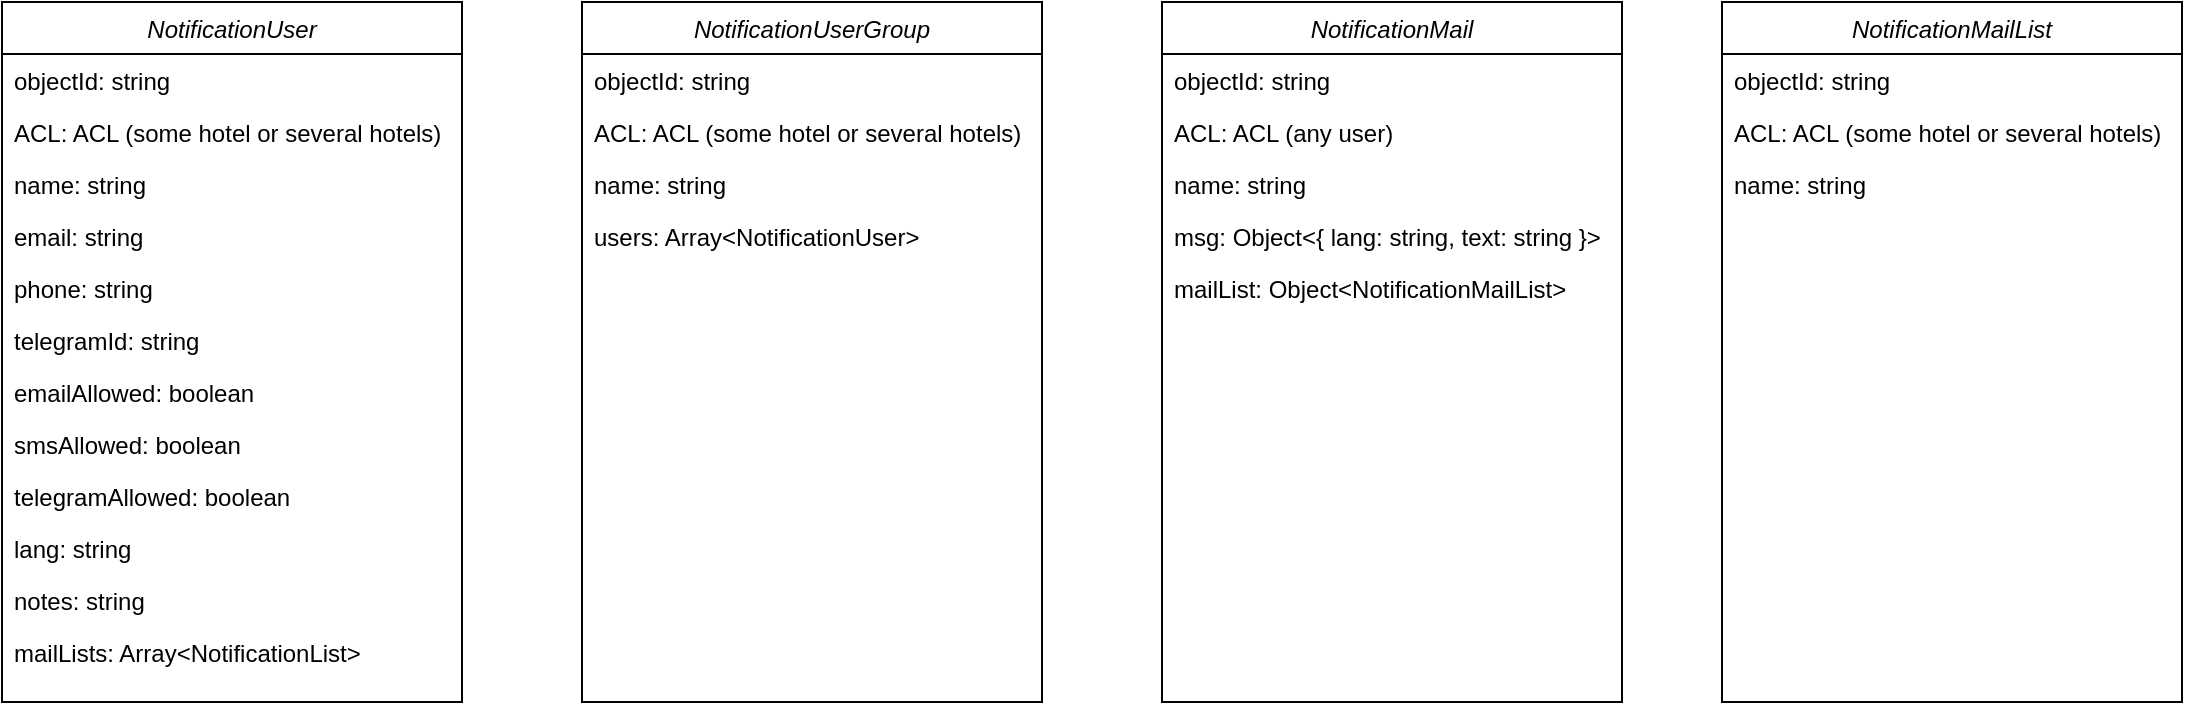 <mxfile version="17.4.2" type="github" pages="4">
  <diagram id="C5RBs43oDa-KdzZeNtuy" name="(remove) Parse Schema">
    <mxGraphModel dx="1108" dy="425" grid="1" gridSize="10" guides="1" tooltips="1" connect="1" arrows="1" fold="1" page="1" pageScale="1" pageWidth="1200" pageHeight="1600" math="0" shadow="0">
      <root>
        <mxCell id="WIyWlLk6GJQsqaUBKTNV-0" />
        <mxCell id="WIyWlLk6GJQsqaUBKTNV-1" parent="WIyWlLk6GJQsqaUBKTNV-0" />
        <mxCell id="rD9vOpUB8PkiCmS_kq2_-1" value="NotificationUser" style="swimlane;fontStyle=2;align=center;verticalAlign=top;childLayout=stackLayout;horizontal=1;startSize=26;horizontalStack=0;resizeParent=1;resizeLast=0;collapsible=1;marginBottom=0;rounded=0;shadow=0;strokeWidth=1;" parent="WIyWlLk6GJQsqaUBKTNV-1" vertex="1">
          <mxGeometry x="40" y="40" width="230" height="350" as="geometry">
            <mxRectangle x="220" y="120" width="160" height="26" as="alternateBounds" />
          </mxGeometry>
        </mxCell>
        <mxCell id="rD9vOpUB8PkiCmS_kq2_-2" value="objectId: string" style="text;align=left;verticalAlign=top;spacingLeft=4;spacingRight=4;overflow=hidden;rotatable=0;points=[[0,0.5],[1,0.5]];portConstraint=eastwest;" parent="rD9vOpUB8PkiCmS_kq2_-1" vertex="1">
          <mxGeometry y="26" width="230" height="26" as="geometry" />
        </mxCell>
        <mxCell id="rD9vOpUB8PkiCmS_kq2_-3" value="ACL: ACL (some hotel or several hotels)" style="text;align=left;verticalAlign=top;spacingLeft=4;spacingRight=4;overflow=hidden;rotatable=0;points=[[0,0.5],[1,0.5]];portConstraint=eastwest;rounded=0;shadow=0;html=0;" parent="rD9vOpUB8PkiCmS_kq2_-1" vertex="1">
          <mxGeometry y="52" width="230" height="26" as="geometry" />
        </mxCell>
        <mxCell id="rD9vOpUB8PkiCmS_kq2_-52" value="name: string" style="text;align=left;verticalAlign=top;spacingLeft=4;spacingRight=4;overflow=hidden;rotatable=0;points=[[0,0.5],[1,0.5]];portConstraint=eastwest;rounded=0;shadow=0;html=0;" parent="rD9vOpUB8PkiCmS_kq2_-1" vertex="1">
          <mxGeometry y="78" width="230" height="26" as="geometry" />
        </mxCell>
        <mxCell id="rD9vOpUB8PkiCmS_kq2_-53" value="email: string" style="text;align=left;verticalAlign=top;spacingLeft=4;spacingRight=4;overflow=hidden;rotatable=0;points=[[0,0.5],[1,0.5]];portConstraint=eastwest;rounded=0;shadow=0;html=0;" parent="rD9vOpUB8PkiCmS_kq2_-1" vertex="1">
          <mxGeometry y="104" width="230" height="26" as="geometry" />
        </mxCell>
        <mxCell id="rD9vOpUB8PkiCmS_kq2_-55" value="phone: string" style="text;align=left;verticalAlign=top;spacingLeft=4;spacingRight=4;overflow=hidden;rotatable=0;points=[[0,0.5],[1,0.5]];portConstraint=eastwest;rounded=0;shadow=0;html=0;" parent="rD9vOpUB8PkiCmS_kq2_-1" vertex="1">
          <mxGeometry y="130" width="230" height="26" as="geometry" />
        </mxCell>
        <mxCell id="rD9vOpUB8PkiCmS_kq2_-54" value="telegramId: string" style="text;align=left;verticalAlign=top;spacingLeft=4;spacingRight=4;overflow=hidden;rotatable=0;points=[[0,0.5],[1,0.5]];portConstraint=eastwest;rounded=0;shadow=0;html=0;" parent="rD9vOpUB8PkiCmS_kq2_-1" vertex="1">
          <mxGeometry y="156" width="230" height="26" as="geometry" />
        </mxCell>
        <mxCell id="rD9vOpUB8PkiCmS_kq2_-58" value="emailAllowed: boolean" style="text;align=left;verticalAlign=top;spacingLeft=4;spacingRight=4;overflow=hidden;rotatable=0;points=[[0,0.5],[1,0.5]];portConstraint=eastwest;rounded=0;shadow=0;html=0;" parent="rD9vOpUB8PkiCmS_kq2_-1" vertex="1">
          <mxGeometry y="182" width="230" height="26" as="geometry" />
        </mxCell>
        <mxCell id="rD9vOpUB8PkiCmS_kq2_-56" value="smsAllowed: boolean" style="text;align=left;verticalAlign=top;spacingLeft=4;spacingRight=4;overflow=hidden;rotatable=0;points=[[0,0.5],[1,0.5]];portConstraint=eastwest;rounded=0;shadow=0;html=0;" parent="rD9vOpUB8PkiCmS_kq2_-1" vertex="1">
          <mxGeometry y="208" width="230" height="26" as="geometry" />
        </mxCell>
        <mxCell id="rD9vOpUB8PkiCmS_kq2_-57" value="telegramAllowed: boolean" style="text;align=left;verticalAlign=top;spacingLeft=4;spacingRight=4;overflow=hidden;rotatable=0;points=[[0,0.5],[1,0.5]];portConstraint=eastwest;rounded=0;shadow=0;html=0;" parent="rD9vOpUB8PkiCmS_kq2_-1" vertex="1">
          <mxGeometry y="234" width="230" height="26" as="geometry" />
        </mxCell>
        <mxCell id="rD9vOpUB8PkiCmS_kq2_-61" value="lang: string" style="text;align=left;verticalAlign=top;spacingLeft=4;spacingRight=4;overflow=hidden;rotatable=0;points=[[0,0.5],[1,0.5]];portConstraint=eastwest;rounded=0;shadow=0;html=0;" parent="rD9vOpUB8PkiCmS_kq2_-1" vertex="1">
          <mxGeometry y="260" width="230" height="26" as="geometry" />
        </mxCell>
        <mxCell id="rD9vOpUB8PkiCmS_kq2_-62" value="notes: string" style="text;align=left;verticalAlign=top;spacingLeft=4;spacingRight=4;overflow=hidden;rotatable=0;points=[[0,0.5],[1,0.5]];portConstraint=eastwest;rounded=0;shadow=0;html=0;" parent="rD9vOpUB8PkiCmS_kq2_-1" vertex="1">
          <mxGeometry y="286" width="230" height="26" as="geometry" />
        </mxCell>
        <mxCell id="rD9vOpUB8PkiCmS_kq2_-65" value="mailLists: Array&lt;NotificationList&gt;" style="text;align=left;verticalAlign=top;spacingLeft=4;spacingRight=4;overflow=hidden;rotatable=0;points=[[0,0.5],[1,0.5]];portConstraint=eastwest;rounded=0;shadow=0;html=0;" parent="rD9vOpUB8PkiCmS_kq2_-1" vertex="1">
          <mxGeometry y="312" width="230" height="26" as="geometry" />
        </mxCell>
        <mxCell id="rD9vOpUB8PkiCmS_kq2_-13" value="NotificationUserGroup" style="swimlane;fontStyle=2;align=center;verticalAlign=top;childLayout=stackLayout;horizontal=1;startSize=26;horizontalStack=0;resizeParent=1;resizeLast=0;collapsible=1;marginBottom=0;rounded=0;shadow=0;strokeWidth=1;" parent="WIyWlLk6GJQsqaUBKTNV-1" vertex="1">
          <mxGeometry x="330" y="40" width="230" height="350" as="geometry">
            <mxRectangle x="220" y="120" width="160" height="26" as="alternateBounds" />
          </mxGeometry>
        </mxCell>
        <mxCell id="rD9vOpUB8PkiCmS_kq2_-14" value="objectId: string" style="text;align=left;verticalAlign=top;spacingLeft=4;spacingRight=4;overflow=hidden;rotatable=0;points=[[0,0.5],[1,0.5]];portConstraint=eastwest;" parent="rD9vOpUB8PkiCmS_kq2_-13" vertex="1">
          <mxGeometry y="26" width="230" height="26" as="geometry" />
        </mxCell>
        <mxCell id="rD9vOpUB8PkiCmS_kq2_-15" value="ACL: ACL (some hotel or several hotels)" style="text;align=left;verticalAlign=top;spacingLeft=4;spacingRight=4;overflow=hidden;rotatable=0;points=[[0,0.5],[1,0.5]];portConstraint=eastwest;rounded=0;shadow=0;html=0;" parent="rD9vOpUB8PkiCmS_kq2_-13" vertex="1">
          <mxGeometry y="52" width="230" height="26" as="geometry" />
        </mxCell>
        <mxCell id="rD9vOpUB8PkiCmS_kq2_-59" value="name: string" style="text;align=left;verticalAlign=top;spacingLeft=4;spacingRight=4;overflow=hidden;rotatable=0;points=[[0,0.5],[1,0.5]];portConstraint=eastwest;rounded=0;shadow=0;html=0;" parent="rD9vOpUB8PkiCmS_kq2_-13" vertex="1">
          <mxGeometry y="78" width="230" height="26" as="geometry" />
        </mxCell>
        <mxCell id="rD9vOpUB8PkiCmS_kq2_-60" value="users: Array&lt;NotificationUser&gt;" style="text;align=left;verticalAlign=top;spacingLeft=4;spacingRight=4;overflow=hidden;rotatable=0;points=[[0,0.5],[1,0.5]];portConstraint=eastwest;rounded=0;shadow=0;html=0;" parent="rD9vOpUB8PkiCmS_kq2_-13" vertex="1">
          <mxGeometry y="104" width="230" height="26" as="geometry" />
        </mxCell>
        <mxCell id="rD9vOpUB8PkiCmS_kq2_-25" value="NotificationMail" style="swimlane;fontStyle=2;align=center;verticalAlign=top;childLayout=stackLayout;horizontal=1;startSize=26;horizontalStack=0;resizeParent=1;resizeLast=0;collapsible=1;marginBottom=0;rounded=0;shadow=0;strokeWidth=1;" parent="WIyWlLk6GJQsqaUBKTNV-1" vertex="1">
          <mxGeometry x="620" y="40" width="230" height="350" as="geometry">
            <mxRectangle x="220" y="120" width="160" height="26" as="alternateBounds" />
          </mxGeometry>
        </mxCell>
        <mxCell id="rD9vOpUB8PkiCmS_kq2_-26" value="objectId: string" style="text;align=left;verticalAlign=top;spacingLeft=4;spacingRight=4;overflow=hidden;rotatable=0;points=[[0,0.5],[1,0.5]];portConstraint=eastwest;" parent="rD9vOpUB8PkiCmS_kq2_-25" vertex="1">
          <mxGeometry y="26" width="230" height="26" as="geometry" />
        </mxCell>
        <mxCell id="rD9vOpUB8PkiCmS_kq2_-27" value="ACL: ACL (any user)" style="text;align=left;verticalAlign=top;spacingLeft=4;spacingRight=4;overflow=hidden;rotatable=0;points=[[0,0.5],[1,0.5]];portConstraint=eastwest;rounded=0;shadow=0;html=0;" parent="rD9vOpUB8PkiCmS_kq2_-25" vertex="1">
          <mxGeometry y="52" width="230" height="26" as="geometry" />
        </mxCell>
        <mxCell id="rD9vOpUB8PkiCmS_kq2_-63" value="name: string" style="text;align=left;verticalAlign=top;spacingLeft=4;spacingRight=4;overflow=hidden;rotatable=0;points=[[0,0.5],[1,0.5]];portConstraint=eastwest;rounded=0;shadow=0;html=0;" parent="rD9vOpUB8PkiCmS_kq2_-25" vertex="1">
          <mxGeometry y="78" width="230" height="26" as="geometry" />
        </mxCell>
        <mxCell id="rD9vOpUB8PkiCmS_kq2_-64" value="msg: Object&lt;{ lang: string, text: string }&gt;" style="text;align=left;verticalAlign=top;spacingLeft=4;spacingRight=4;overflow=hidden;rotatable=0;points=[[0,0.5],[1,0.5]];portConstraint=eastwest;rounded=0;shadow=0;html=0;" parent="rD9vOpUB8PkiCmS_kq2_-25" vertex="1">
          <mxGeometry y="104" width="230" height="26" as="geometry" />
        </mxCell>
        <mxCell id="rD9vOpUB8PkiCmS_kq2_-68" value="mailList: Object&lt;NotificationMailList&gt;" style="text;align=left;verticalAlign=top;spacingLeft=4;spacingRight=4;overflow=hidden;rotatable=0;points=[[0,0.5],[1,0.5]];portConstraint=eastwest;rounded=0;shadow=0;html=0;" parent="rD9vOpUB8PkiCmS_kq2_-25" vertex="1">
          <mxGeometry y="130" width="230" height="26" as="geometry" />
        </mxCell>
        <mxCell id="rD9vOpUB8PkiCmS_kq2_-37" value="NotificationMailList" style="swimlane;fontStyle=2;align=center;verticalAlign=top;childLayout=stackLayout;horizontal=1;startSize=26;horizontalStack=0;resizeParent=1;resizeLast=0;collapsible=1;marginBottom=0;rounded=0;shadow=0;strokeWidth=1;" parent="WIyWlLk6GJQsqaUBKTNV-1" vertex="1">
          <mxGeometry x="900" y="40" width="230" height="350" as="geometry">
            <mxRectangle x="220" y="120" width="160" height="26" as="alternateBounds" />
          </mxGeometry>
        </mxCell>
        <mxCell id="rD9vOpUB8PkiCmS_kq2_-38" value="objectId: string" style="text;align=left;verticalAlign=top;spacingLeft=4;spacingRight=4;overflow=hidden;rotatable=0;points=[[0,0.5],[1,0.5]];portConstraint=eastwest;" parent="rD9vOpUB8PkiCmS_kq2_-37" vertex="1">
          <mxGeometry y="26" width="230" height="26" as="geometry" />
        </mxCell>
        <mxCell id="rD9vOpUB8PkiCmS_kq2_-39" value="ACL: ACL (some hotel or several hotels)" style="text;align=left;verticalAlign=top;spacingLeft=4;spacingRight=4;overflow=hidden;rotatable=0;points=[[0,0.5],[1,0.5]];portConstraint=eastwest;rounded=0;shadow=0;html=0;" parent="rD9vOpUB8PkiCmS_kq2_-37" vertex="1">
          <mxGeometry y="52" width="230" height="26" as="geometry" />
        </mxCell>
        <mxCell id="rD9vOpUB8PkiCmS_kq2_-67" value="name: string" style="text;align=left;verticalAlign=top;spacingLeft=4;spacingRight=4;overflow=hidden;rotatable=0;points=[[0,0.5],[1,0.5]];portConstraint=eastwest;rounded=0;shadow=0;html=0;" parent="rD9vOpUB8PkiCmS_kq2_-37" vertex="1">
          <mxGeometry y="78" width="230" height="26" as="geometry" />
        </mxCell>
      </root>
    </mxGraphModel>
  </diagram>
  <diagram id="52Rk-Qp5oO0sFc5-50Op" name="(remove) Notification Flow">
    <mxGraphModel dx="579" dy="396" grid="1" gridSize="10" guides="1" tooltips="1" connect="1" arrows="1" fold="1" page="1" pageScale="1" pageWidth="1200" pageHeight="1600" math="0" shadow="0">
      <root>
        <mxCell id="0" />
        <mxCell id="1" parent="0" />
        <mxCell id="zsXKY6zXkxeb3GYcDedS-1" value="Notification Manager&lt;br&gt;(generate messages available for sending and pass on)" style="ellipse;whiteSpace=wrap;html=1;" parent="1" vertex="1">
          <mxGeometry x="50" y="240" width="310" height="310" as="geometry" />
        </mxCell>
        <mxCell id="zsXKY6zXkxeb3GYcDedS-3" value="Notification Sender&lt;br&gt;(send a message in the desired language via an allowed communication channel)" style="ellipse;whiteSpace=wrap;html=1;" parent="1" vertex="1">
          <mxGeometry x="500" y="310" width="310" height="310" as="geometry" />
        </mxCell>
        <mxCell id="zsXKY6zXkxeb3GYcDedS-4" value="Tray" style="shape=cube;whiteSpace=wrap;html=1;boundedLbl=1;backgroundOutline=1;darkOpacity=0.05;darkOpacity2=0.1;size=10;rotation=0;" parent="1" vertex="1">
          <mxGeometry x="10" y="10" width="120" height="120" as="geometry" />
        </mxCell>
        <mxCell id="zsXKY6zXkxeb3GYcDedS-5" value="Minibar" style="shape=cube;whiteSpace=wrap;html=1;boundedLbl=1;backgroundOutline=1;darkOpacity=0.05;darkOpacity2=0.1;size=10;rotation=0;" parent="1" vertex="1">
          <mxGeometry x="140" y="10" width="120" height="120" as="geometry" />
        </mxCell>
        <mxCell id="zsXKY6zXkxeb3GYcDedS-7" value="Locker" style="shape=cube;whiteSpace=wrap;html=1;boundedLbl=1;backgroundOutline=1;darkOpacity=0.05;darkOpacity2=0.1;size=10;rotation=0;" parent="1" vertex="1">
          <mxGeometry x="270" y="10" width="120" height="120" as="geometry" />
        </mxCell>
        <mxCell id="zsXKY6zXkxeb3GYcDedS-8" value="" style="endArrow=classic;html=1;rounded=0;exitX=0;exitY=0;exitDx=65;exitDy=120;exitPerimeter=0;entryX=0.271;entryY=0.061;entryDx=0;entryDy=0;entryPerimeter=0;" parent="1" source="zsXKY6zXkxeb3GYcDedS-4" target="zsXKY6zXkxeb3GYcDedS-1" edge="1">
          <mxGeometry relative="1" as="geometry">
            <mxPoint x="70" y="180" as="sourcePoint" />
            <mxPoint x="170" y="180" as="targetPoint" />
          </mxGeometry>
        </mxCell>
        <mxCell id="zsXKY6zXkxeb3GYcDedS-9" value="" style="shape=message;html=1;outlineConnect=0;" parent="zsXKY6zXkxeb3GYcDedS-8" vertex="1">
          <mxGeometry width="20" height="14" relative="1" as="geometry">
            <mxPoint x="-10" y="-7" as="offset" />
          </mxGeometry>
        </mxCell>
        <mxCell id="zsXKY6zXkxeb3GYcDedS-10" value="" style="endArrow=classic;html=1;rounded=0;exitX=0;exitY=0;exitDx=65;exitDy=120;exitPerimeter=0;entryX=0.387;entryY=0.01;entryDx=0;entryDy=0;entryPerimeter=0;" parent="1" source="zsXKY6zXkxeb3GYcDedS-5" target="zsXKY6zXkxeb3GYcDedS-1" edge="1">
          <mxGeometry relative="1" as="geometry">
            <mxPoint x="85" y="140" as="sourcePoint" />
            <mxPoint x="165.398" y="295.398" as="targetPoint" />
          </mxGeometry>
        </mxCell>
        <mxCell id="zsXKY6zXkxeb3GYcDedS-11" value="" style="shape=message;html=1;outlineConnect=0;" parent="zsXKY6zXkxeb3GYcDedS-10" vertex="1">
          <mxGeometry width="20" height="14" relative="1" as="geometry">
            <mxPoint x="-10" y="-7" as="offset" />
          </mxGeometry>
        </mxCell>
        <mxCell id="zsXKY6zXkxeb3GYcDedS-12" value="" style="endArrow=classic;html=1;rounded=0;exitX=0;exitY=0;exitDx=65;exitDy=120;exitPerimeter=0;entryX=0.642;entryY=0.019;entryDx=0;entryDy=0;entryPerimeter=0;" parent="1" source="zsXKY6zXkxeb3GYcDedS-7" target="zsXKY6zXkxeb3GYcDedS-1" edge="1">
          <mxGeometry relative="1" as="geometry">
            <mxPoint x="215" y="140" as="sourcePoint" />
            <mxPoint x="275" y="250" as="targetPoint" />
          </mxGeometry>
        </mxCell>
        <mxCell id="zsXKY6zXkxeb3GYcDedS-13" value="" style="shape=message;html=1;outlineConnect=0;" parent="zsXKY6zXkxeb3GYcDedS-12" vertex="1">
          <mxGeometry width="20" height="14" relative="1" as="geometry">
            <mxPoint x="-10" y="-7" as="offset" />
          </mxGeometry>
        </mxCell>
        <mxCell id="zsXKY6zXkxeb3GYcDedS-16" value="Outer Space" style="ellipse;shape=cloud;whiteSpace=wrap;html=1;" parent="1" vertex="1">
          <mxGeometry x="930" y="600" width="270" height="180" as="geometry" />
        </mxCell>
        <mxCell id="zsXKY6zXkxeb3GYcDedS-17" value="" style="endArrow=classic;html=1;rounded=0;exitX=1;exitY=0.5;exitDx=0;exitDy=0;entryX=0.4;entryY=0.1;entryDx=0;entryDy=0;entryPerimeter=0;" parent="1" source="zsXKY6zXkxeb3GYcDedS-3" target="zsXKY6zXkxeb3GYcDedS-16" edge="1">
          <mxGeometry relative="1" as="geometry">
            <mxPoint x="890" y="244.5" as="sourcePoint" />
            <mxPoint x="990" y="244.5" as="targetPoint" />
          </mxGeometry>
        </mxCell>
        <mxCell id="zsXKY6zXkxeb3GYcDedS-18" value="" style="shape=message;html=1;outlineConnect=0;" parent="zsXKY6zXkxeb3GYcDedS-17" vertex="1">
          <mxGeometry width="20" height="14" relative="1" as="geometry">
            <mxPoint x="-10" y="-7" as="offset" />
          </mxGeometry>
        </mxCell>
        <mxCell id="zsXKY6zXkxeb3GYcDedS-19" value="Telegram" style="edgeLabel;html=1;align=center;verticalAlign=middle;resizable=0;points=[];" parent="zsXKY6zXkxeb3GYcDedS-17" vertex="1" connectable="0">
          <mxGeometry x="-0.227" relative="1" as="geometry">
            <mxPoint x="-22" y="-14" as="offset" />
          </mxGeometry>
        </mxCell>
        <mxCell id="zsXKY6zXkxeb3GYcDedS-20" value="" style="endArrow=classic;html=1;rounded=0;exitX=1;exitY=1;exitDx=0;exitDy=0;entryX=0.07;entryY=0.4;entryDx=0;entryDy=0;entryPerimeter=0;" parent="1" source="zsXKY6zXkxeb3GYcDedS-3" target="zsXKY6zXkxeb3GYcDedS-16" edge="1">
          <mxGeometry relative="1" as="geometry">
            <mxPoint x="790" y="300" as="sourcePoint" />
            <mxPoint x="890" y="300" as="targetPoint" />
          </mxGeometry>
        </mxCell>
        <mxCell id="zsXKY6zXkxeb3GYcDedS-21" value="" style="shape=message;html=1;outlineConnect=0;" parent="zsXKY6zXkxeb3GYcDedS-20" vertex="1">
          <mxGeometry width="20" height="14" relative="1" as="geometry">
            <mxPoint x="-10" y="-7" as="offset" />
          </mxGeometry>
        </mxCell>
        <mxCell id="zsXKY6zXkxeb3GYcDedS-22" value="SMS" style="edgeLabel;html=1;align=center;verticalAlign=middle;resizable=0;points=[];" parent="zsXKY6zXkxeb3GYcDedS-20" vertex="1" connectable="0">
          <mxGeometry x="-0.532" relative="1" as="geometry">
            <mxPoint as="offset" />
          </mxGeometry>
        </mxCell>
        <mxCell id="zsXKY6zXkxeb3GYcDedS-23" value="" style="endArrow=classic;html=1;rounded=0;exitX=0.965;exitY=0.69;exitDx=0;exitDy=0;exitPerimeter=0;entryX=0.25;entryY=0.25;entryDx=0;entryDy=0;entryPerimeter=0;" parent="1" source="zsXKY6zXkxeb3GYcDedS-3" target="zsXKY6zXkxeb3GYcDedS-16" edge="1">
          <mxGeometry relative="1" as="geometry">
            <mxPoint x="790" y="300" as="sourcePoint" />
            <mxPoint x="890" y="300" as="targetPoint" />
          </mxGeometry>
        </mxCell>
        <mxCell id="zsXKY6zXkxeb3GYcDedS-24" value="" style="shape=message;html=1;outlineConnect=0;" parent="zsXKY6zXkxeb3GYcDedS-23" vertex="1">
          <mxGeometry width="20" height="14" relative="1" as="geometry">
            <mxPoint x="-10" y="-7" as="offset" />
          </mxGeometry>
        </mxCell>
        <mxCell id="zsXKY6zXkxeb3GYcDedS-25" value="Email" style="edgeLabel;html=1;align=center;verticalAlign=middle;resizable=0;points=[];" parent="zsXKY6zXkxeb3GYcDedS-23" vertex="1" connectable="0">
          <mxGeometry x="-0.584" relative="1" as="geometry">
            <mxPoint as="offset" />
          </mxGeometry>
        </mxCell>
        <mxCell id="zsXKY6zXkxeb3GYcDedS-26" value="" style="endArrow=classic;html=1;rounded=0;exitX=1;exitY=0.5;exitDx=0;exitDy=0;entryX=0;entryY=0.5;entryDx=0;entryDy=0;" parent="1" source="zsXKY6zXkxeb3GYcDedS-1" target="zsXKY6zXkxeb3GYcDedS-3" edge="1">
          <mxGeometry width="50" height="50" relative="1" as="geometry">
            <mxPoint x="630" y="340" as="sourcePoint" />
            <mxPoint x="680" y="290" as="targetPoint" />
          </mxGeometry>
        </mxCell>
        <mxCell id="vESmdBiOYBbeK_a2k_SB-2" value="notification.v1.[COMPANY_NAME].[HOTEL_LOCATION].[HOTEL_ID].cmd.send&lt;br&gt;&lt;font color=&quot;#7f00ff&quot;&gt;{.deviceType =&amp;gt; &#39;tray&#39; | &#39;minibar&#39; | &#39;locker&#39;, deviceId, userId, userGroupId, mailId }&lt;/font&gt;" style="text;html=1;align=center;verticalAlign=middle;resizable=0;points=[];autosize=1;strokeColor=none;fillColor=none;fontColor=#0000FF;" parent="1" vertex="1">
          <mxGeometry x="330" y="160" width="440" height="30" as="geometry" />
        </mxCell>
        <mxCell id="R2h5X3jZE0BksVExrIwa-12" style="edgeStyle=orthogonalEdgeStyle;rounded=0;orthogonalLoop=1;jettySize=auto;html=1;exitX=1;exitY=0.5;exitDx=0;exitDy=0;entryX=0.5;entryY=0;entryDx=0;entryDy=0;fontColor=#7F00FF;fillColor=#f8cecc;strokeColor=#b85450;" parent="1" source="b8oyT3t7td5R0Z-pCuvu-1" target="VrNSsq0XmqZoL8hvJvwG-1" edge="1">
          <mxGeometry relative="1" as="geometry" />
        </mxCell>
        <mxCell id="R2h5X3jZE0BksVExrIwa-14" value="&lt;font color=&quot;#000000&quot;&gt;userId exists&lt;/font&gt;" style="edgeLabel;html=1;align=center;verticalAlign=middle;resizable=0;points=[];fontColor=#7F00FF;" parent="R2h5X3jZE0BksVExrIwa-12" vertex="1" connectable="0">
          <mxGeometry x="-0.422" relative="1" as="geometry">
            <mxPoint as="offset" />
          </mxGeometry>
        </mxCell>
        <mxCell id="R2h5X3jZE0BksVExrIwa-17" style="edgeStyle=orthogonalEdgeStyle;rounded=0;orthogonalLoop=1;jettySize=auto;html=1;exitX=0.5;exitY=1;exitDx=0;exitDy=0;entryX=0.5;entryY=0;entryDx=0;entryDy=0;fontColor=#000000;fillColor=#d5e8d4;strokeColor=#82b366;" parent="1" source="b8oyT3t7td5R0Z-pCuvu-1" target="R2h5X3jZE0BksVExrIwa-15" edge="1">
          <mxGeometry relative="1" as="geometry" />
        </mxCell>
        <mxCell id="b8oyT3t7td5R0Z-pCuvu-1" value="&lt;font color=&quot;#000000&quot;&gt;is multicast?&lt;/font&gt;" style="rhombus;whiteSpace=wrap;html=1;fontColor=#7F00FF;" parent="1" vertex="1">
          <mxGeometry x="110" y="720" width="190" height="110" as="geometry" />
        </mxCell>
        <mxCell id="R2h5X3jZE0BksVExrIwa-6" style="edgeStyle=orthogonalEdgeStyle;rounded=0;orthogonalLoop=1;jettySize=auto;html=1;exitX=1;exitY=0.5;exitDx=0;exitDy=0;entryX=0.5;entryY=0;entryDx=0;entryDy=0;fontColor=#000000;fillColor=#f8cecc;strokeColor=#b85450;" parent="1" source="VrNSsq0XmqZoL8hvJvwG-1" target="R2h5X3jZE0BksVExrIwa-5" edge="1">
          <mxGeometry relative="1" as="geometry" />
        </mxCell>
        <mxCell id="VrNSsq0XmqZoL8hvJvwG-1" value="&lt;font color=&quot;#000000&quot;&gt;get user mailLists&lt;br&gt;check msg refers to any user mail list&lt;br&gt;is msg refers?&lt;/font&gt;" style="rhombus;whiteSpace=wrap;html=1;fontColor=#7F00FF;" parent="1" vertex="1">
          <mxGeometry x="440" y="860" width="270" height="110" as="geometry" />
        </mxCell>
        <mxCell id="VrNSsq0XmqZoL8hvJvwG-2" value="" style="endArrow=classic;html=1;rounded=0;fontColor=#7F00FF;entryX=0.5;entryY=0;entryDx=0;entryDy=0;" parent="1" target="b8oyT3t7td5R0Z-pCuvu-1" edge="1">
          <mxGeometry relative="1" as="geometry">
            <mxPoint x="205" y="650" as="sourcePoint" />
            <mxPoint x="190" y="640" as="targetPoint" />
          </mxGeometry>
        </mxCell>
        <mxCell id="VrNSsq0XmqZoL8hvJvwG-3" value="" style="shape=message;html=1;outlineConnect=0;fontColor=#7F00FF;" parent="VrNSsq0XmqZoL8hvJvwG-2" vertex="1">
          <mxGeometry width="20" height="14" relative="1" as="geometry">
            <mxPoint x="-10" y="-7" as="offset" />
          </mxGeometry>
        </mxCell>
        <mxCell id="R2h5X3jZE0BksVExrIwa-4" value="Message from device" style="rounded=1;whiteSpace=wrap;html=1;fontColor=#000000;" parent="1" vertex="1">
          <mxGeometry x="155" y="600" width="100" height="50" as="geometry" />
        </mxCell>
        <mxCell id="R2h5X3jZE0BksVExrIwa-5" value="Return" style="rounded=1;whiteSpace=wrap;html=1;fontColor=#000000;" parent="1" vertex="1">
          <mxGeometry x="700" y="1130" width="110" height="50" as="geometry" />
        </mxCell>
        <mxCell id="R2h5X3jZE0BksVExrIwa-8" value="Notification Sender" style="rounded=1;whiteSpace=wrap;html=1;fontColor=#000000;" parent="1" vertex="1">
          <mxGeometry x="515" y="1130" width="120" height="50" as="geometry" />
        </mxCell>
        <mxCell id="R2h5X3jZE0BksVExrIwa-9" value="" style="endArrow=classic;html=1;rounded=0;fontColor=#000000;exitX=0.5;exitY=1;exitDx=0;exitDy=0;entryX=0.5;entryY=0;entryDx=0;entryDy=0;fillColor=#d5e8d4;strokeColor=#82b366;" parent="1" source="VrNSsq0XmqZoL8hvJvwG-1" target="R2h5X3jZE0BksVExrIwa-8" edge="1">
          <mxGeometry relative="1" as="geometry">
            <mxPoint x="400" y="960" as="sourcePoint" />
            <mxPoint x="500" y="960" as="targetPoint" />
          </mxGeometry>
        </mxCell>
        <mxCell id="R2h5X3jZE0BksVExrIwa-10" value="" style="shape=message;html=1;outlineConnect=0;fontColor=#000000;" parent="R2h5X3jZE0BksVExrIwa-9" vertex="1">
          <mxGeometry width="20" height="14" relative="1" as="geometry">
            <mxPoint x="-10" y="-7" as="offset" />
          </mxGeometry>
        </mxCell>
        <mxCell id="R2h5X3jZE0BksVExrIwa-11" value="{ userId, mailId }" style="edgeLabel;html=1;align=center;verticalAlign=middle;resizable=0;points=[];fontColor=#7F00FF;" parent="R2h5X3jZE0BksVExrIwa-9" vertex="1" connectable="0">
          <mxGeometry x="-0.558" y="1" relative="1" as="geometry">
            <mxPoint as="offset" />
          </mxGeometry>
        </mxCell>
        <mxCell id="R2h5X3jZE0BksVExrIwa-20" style="edgeStyle=orthogonalEdgeStyle;rounded=0;orthogonalLoop=1;jettySize=auto;html=1;exitX=0.5;exitY=1;exitDx=0;exitDy=0;entryX=0.5;entryY=0;entryDx=0;entryDy=0;fontColor=#000000;" parent="1" source="R2h5X3jZE0BksVExrIwa-15" target="R2h5X3jZE0BksVExrIwa-19" edge="1">
          <mxGeometry relative="1" as="geometry" />
        </mxCell>
        <mxCell id="R2h5X3jZE0BksVExrIwa-15" value="get all user of group" style="rounded=0;whiteSpace=wrap;html=1;fontColor=#000000;" parent="1" vertex="1">
          <mxGeometry x="145" y="870" width="120" height="60" as="geometry" />
        </mxCell>
        <mxCell id="R2h5X3jZE0BksVExrIwa-24" style="edgeStyle=orthogonalEdgeStyle;rounded=0;orthogonalLoop=1;jettySize=auto;html=1;exitX=0.5;exitY=1;exitDx=0;exitDy=0;fontColor=#000000;entryX=0.5;entryY=0;entryDx=0;entryDy=0;" parent="1" source="R2h5X3jZE0BksVExrIwa-16" target="R2h5X3jZE0BksVExrIwa-22" edge="1">
          <mxGeometry relative="1" as="geometry">
            <mxPoint x="205" y="1200" as="targetPoint" />
          </mxGeometry>
        </mxCell>
        <mxCell id="R2h5X3jZE0BksVExrIwa-16" value="i = 0; i &amp;lt; users.length; i++" style="shape=hexagon;perimeter=hexagonPerimeter2;whiteSpace=wrap;html=1;fixedSize=1;fontColor=#000000;" parent="1" vertex="1">
          <mxGeometry x="110" y="1080" width="190" height="80" as="geometry" />
        </mxCell>
        <mxCell id="R2h5X3jZE0BksVExrIwa-21" style="edgeStyle=orthogonalEdgeStyle;rounded=0;orthogonalLoop=1;jettySize=auto;html=1;exitX=0.5;exitY=1;exitDx=0;exitDy=0;entryX=0.5;entryY=0;entryDx=0;entryDy=0;fontColor=#000000;" parent="1" source="R2h5X3jZE0BksVExrIwa-19" target="R2h5X3jZE0BksVExrIwa-16" edge="1">
          <mxGeometry relative="1" as="geometry" />
        </mxCell>
        <mxCell id="R2h5X3jZE0BksVExrIwa-19" value="allowedMails = []" style="rounded=0;whiteSpace=wrap;html=1;fontColor=#000000;" parent="1" vertex="1">
          <mxGeometry x="145" y="970" width="120" height="60" as="geometry" />
        </mxCell>
        <mxCell id="R2h5X3jZE0BksVExrIwa-25" style="edgeStyle=orthogonalEdgeStyle;rounded=0;orthogonalLoop=1;jettySize=auto;html=1;exitX=0.5;exitY=1;exitDx=0;exitDy=0;entryX=0.5;entryY=0;entryDx=0;entryDy=0;fontColor=#000000;fillColor=#d5e8d4;strokeColor=#82b366;" parent="1" source="R2h5X3jZE0BksVExrIwa-22" target="R2h5X3jZE0BksVExrIwa-23" edge="1">
          <mxGeometry relative="1" as="geometry" />
        </mxCell>
        <mxCell id="R2h5X3jZE0BksVExrIwa-31" style="edgeStyle=orthogonalEdgeStyle;rounded=0;orthogonalLoop=1;jettySize=auto;html=1;exitX=1;exitY=0.5;exitDx=0;exitDy=0;entryX=0;entryY=0.5;entryDx=0;entryDy=0;fontColor=#000000;fillColor=#f8cecc;strokeColor=#b85450;" parent="1" source="R2h5X3jZE0BksVExrIwa-22" target="R2h5X3jZE0BksVExrIwa-16" edge="1">
          <mxGeometry relative="1" as="geometry">
            <Array as="points">
              <mxPoint x="360" y="1265" />
              <mxPoint x="360" y="1490" />
              <mxPoint x="50" y="1490" />
              <mxPoint x="50" y="1120" />
            </Array>
          </mxGeometry>
        </mxCell>
        <mxCell id="R2h5X3jZE0BksVExrIwa-22" value="&lt;font color=&quot;#000000&quot;&gt;get user mailLists&lt;br&gt;check msg refers to any user mail list&lt;br&gt;is msg refers?&lt;/font&gt;" style="rhombus;whiteSpace=wrap;html=1;fontColor=#7F00FF;" parent="1" vertex="1">
          <mxGeometry x="70" y="1210" width="270" height="110" as="geometry" />
        </mxCell>
        <mxCell id="R2h5X3jZE0BksVExrIwa-29" style="edgeStyle=orthogonalEdgeStyle;rounded=0;orthogonalLoop=1;jettySize=auto;html=1;exitX=0.5;exitY=1;exitDx=0;exitDy=0;entryX=0;entryY=0.5;entryDx=0;entryDy=0;fontColor=#000000;" parent="1" source="R2h5X3jZE0BksVExrIwa-23" target="R2h5X3jZE0BksVExrIwa-16" edge="1">
          <mxGeometry relative="1" as="geometry">
            <Array as="points">
              <mxPoint x="205" y="1460" />
              <mxPoint x="40" y="1460" />
              <mxPoint x="40" y="1120" />
            </Array>
          </mxGeometry>
        </mxCell>
        <mxCell id="R2h5X3jZE0BksVExrIwa-23" value="allowedMails.push({ user[i].id, mailId })" style="rounded=0;whiteSpace=wrap;html=1;fontColor=#000000;" parent="1" vertex="1">
          <mxGeometry x="95" y="1370" width="220" height="70" as="geometry" />
        </mxCell>
        <mxCell id="R2h5X3jZE0BksVExrIwa-32" value="" style="endArrow=classic;html=1;rounded=0;fontColor=#000000;exitX=1;exitY=0.5;exitDx=0;exitDy=0;entryX=0;entryY=0.5;entryDx=0;entryDy=0;" parent="1" source="R2h5X3jZE0BksVExrIwa-16" target="R2h5X3jZE0BksVExrIwa-8" edge="1">
          <mxGeometry relative="1" as="geometry">
            <mxPoint x="400" y="1180" as="sourcePoint" />
            <mxPoint x="500" y="1180" as="targetPoint" />
          </mxGeometry>
        </mxCell>
        <mxCell id="R2h5X3jZE0BksVExrIwa-33" value="" style="shape=message;html=1;outlineConnect=0;fontColor=#000000;" parent="R2h5X3jZE0BksVExrIwa-32" vertex="1">
          <mxGeometry width="20" height="14" relative="1" as="geometry">
            <mxPoint x="-10" y="-7" as="offset" />
          </mxGeometry>
        </mxCell>
        <mxCell id="R2h5X3jZE0BksVExrIwa-34" value="&lt;span style=&quot;color: rgb(127 , 0 , 255)&quot;&gt;Array&amp;lt;{ userId, mailId }&amp;gt;&lt;/span&gt;" style="edgeLabel;html=1;align=center;verticalAlign=middle;resizable=0;points=[];fontColor=#000000;" parent="R2h5X3jZE0BksVExrIwa-32" vertex="1" connectable="0">
          <mxGeometry x="-0.547" y="2" relative="1" as="geometry">
            <mxPoint x="21" as="offset" />
          </mxGeometry>
        </mxCell>
        <mxCell id="R2h5X3jZE0BksVExrIwa-35" value="" style="endArrow=none;dashed=1;html=1;dashPattern=1 3;strokeWidth=2;rounded=0;fontColor=#000000;" parent="1" edge="1">
          <mxGeometry width="50" height="50" relative="1" as="geometry">
            <mxPoint x="20" y="1521" as="sourcePoint" />
            <mxPoint x="480" y="590" as="targetPoint" />
            <Array as="points">
              <mxPoint x="20" y="590" />
            </Array>
          </mxGeometry>
        </mxCell>
        <mxCell id="R2h5X3jZE0BksVExrIwa-36" value="" style="endArrow=none;dashed=1;html=1;dashPattern=1 3;strokeWidth=2;rounded=0;fontColor=#000000;" parent="1" edge="1">
          <mxGeometry width="50" height="50" relative="1" as="geometry">
            <mxPoint x="480" y="590" as="sourcePoint" />
            <mxPoint x="20" y="1520" as="targetPoint" />
            <Array as="points">
              <mxPoint x="880" y="780" />
              <mxPoint x="880" y="1520" />
              <mxPoint x="600" y="1520" />
            </Array>
          </mxGeometry>
        </mxCell>
        <mxCell id="R2h5X3jZE0BksVExrIwa-37" value="" style="shape=flexArrow;endArrow=classic;startArrow=classic;html=1;rounded=0;fontColor=#000000;" parent="1" target="zsXKY6zXkxeb3GYcDedS-1" edge="1">
          <mxGeometry width="100" height="100" relative="1" as="geometry">
            <mxPoint x="320" y="590" as="sourcePoint" />
            <mxPoint x="420" y="490" as="targetPoint" />
          </mxGeometry>
        </mxCell>
      </root>
    </mxGraphModel>
  </diagram>
  <diagram id="MJPNFhSHubLkFkieIWtd" name="Towel Manager">
    <mxGraphModel dx="858" dy="455" grid="1" gridSize="10" guides="1" tooltips="1" connect="1" arrows="1" fold="1" page="1" pageScale="1" pageWidth="2500" pageHeight="2500" math="0" shadow="0">
      <root>
        <mxCell id="0" />
        <mxCell id="1" parent="0" />
        <mxCell id="4zOhWpi7Tp3pZV_hhRQo-51" style="edgeStyle=orthogonalEdgeStyle;rounded=0;orthogonalLoop=1;jettySize=auto;html=1;exitX=0.5;exitY=1;exitDx=0;exitDy=0;exitPerimeter=0;entryX=0.5;entryY=0;entryDx=0;entryDy=0;fontColor=#000000;" parent="1" source="4zOhWpi7Tp3pZV_hhRQo-1" target="4zOhWpi7Tp3pZV_hhRQo-46" edge="1">
          <mxGeometry relative="1" as="geometry" />
        </mxCell>
        <mxCell id="4zOhWpi7Tp3pZV_hhRQo-52" value="on RoomTowel remove" style="edgeLabel;html=1;align=center;verticalAlign=middle;resizable=0;points=[];fontColor=#000000;" parent="4zOhWpi7Tp3pZV_hhRQo-51" vertex="1" connectable="0">
          <mxGeometry x="-0.825" y="1" relative="1" as="geometry">
            <mxPoint as="offset" />
          </mxGeometry>
        </mxCell>
        <mxCell id="4zOhWpi7Tp3pZV_hhRQo-69" style="edgeStyle=orthogonalEdgeStyle;rounded=0;orthogonalLoop=1;jettySize=auto;html=1;exitX=1;exitY=0.5;exitDx=0;exitDy=0;exitPerimeter=0;entryX=0.5;entryY=0;entryDx=0;entryDy=0;fontColor=#000000;" parent="1" source="4zOhWpi7Tp3pZV_hhRQo-1" target="4zOhWpi7Tp3pZV_hhRQo-55" edge="1">
          <mxGeometry relative="1" as="geometry" />
        </mxCell>
        <mxCell id="4zOhWpi7Tp3pZV_hhRQo-71" value="on Housekeeping create" style="edgeLabel;html=1;align=center;verticalAlign=middle;resizable=0;points=[];fontColor=#000000;" parent="4zOhWpi7Tp3pZV_hhRQo-69" vertex="1" connectable="0">
          <mxGeometry x="-0.833" relative="1" as="geometry">
            <mxPoint y="1" as="offset" />
          </mxGeometry>
        </mxCell>
        <mxCell id="4zOhWpi7Tp3pZV_hhRQo-70" style="edgeStyle=orthogonalEdgeStyle;rounded=0;orthogonalLoop=1;jettySize=auto;html=1;exitX=1;exitY=1;exitDx=0;exitDy=-15;exitPerimeter=0;entryX=0.5;entryY=0;entryDx=0;entryDy=0;fontColor=#000000;" parent="1" source="4zOhWpi7Tp3pZV_hhRQo-1" target="4zOhWpi7Tp3pZV_hhRQo-61" edge="1">
          <mxGeometry relative="1" as="geometry" />
        </mxCell>
        <mxCell id="4zOhWpi7Tp3pZV_hhRQo-72" value="on Housekeeping remove" style="edgeLabel;html=1;align=center;verticalAlign=middle;resizable=0;points=[];fontColor=#000000;" parent="4zOhWpi7Tp3pZV_hhRQo-70" vertex="1" connectable="0">
          <mxGeometry x="-0.822" y="3" relative="1" as="geometry">
            <mxPoint y="1" as="offset" />
          </mxGeometry>
        </mxCell>
        <mxCell id="4zOhWpi7Tp3pZV_hhRQo-1" value="Parse" style="shape=cylinder3;whiteSpace=wrap;html=1;boundedLbl=1;backgroundOutline=1;size=15;" parent="1" vertex="1">
          <mxGeometry x="740" y="30" width="90" height="90" as="geometry" />
        </mxCell>
        <mxCell id="4zOhWpi7Tp3pZV_hhRQo-2" value="is original?" style="rhombus;whiteSpace=wrap;html=1;" parent="1" vertex="1">
          <mxGeometry x="120" y="260" width="160" height="90" as="geometry" />
        </mxCell>
        <mxCell id="4zOhWpi7Tp3pZV_hhRQo-3" value="" style="endArrow=classic;html=1;rounded=0;exitX=0.5;exitY=1;exitDx=0;exitDy=0;exitPerimeter=0;entryX=0.5;entryY=0;entryDx=0;entryDy=0;" parent="1" source="4zOhWpi7Tp3pZV_hhRQo-1" target="4zOhWpi7Tp3pZV_hhRQo-2" edge="1">
          <mxGeometry width="50" height="50" relative="1" as="geometry">
            <mxPoint x="460" y="330" as="sourcePoint" />
            <mxPoint x="510" y="280" as="targetPoint" />
            <Array as="points">
              <mxPoint x="200" y="120" />
            </Array>
          </mxGeometry>
        </mxCell>
        <mxCell id="4zOhWpi7Tp3pZV_hhRQo-4" value="on RoomTowel create" style="edgeLabel;html=1;align=center;verticalAlign=middle;resizable=0;points=[];" parent="4zOhWpi7Tp3pZV_hhRQo-3" vertex="1" connectable="0">
          <mxGeometry x="-0.316" relative="1" as="geometry">
            <mxPoint as="offset" />
          </mxGeometry>
        </mxCell>
        <mxCell id="4zOhWpi7Tp3pZV_hhRQo-5" value="Locker Manager ???&lt;br&gt;(need update locker in DB and send message to housekeeping for physical updating of locker and register cards for selected locker)&amp;nbsp;" style="ellipse;whiteSpace=wrap;html=1;" parent="1" vertex="1">
          <mxGeometry x="350" y="1100" width="230" height="230" as="geometry" />
        </mxCell>
        <mxCell id="4zOhWpi7Tp3pZV_hhRQo-12" style="edgeStyle=orthogonalEdgeStyle;rounded=0;orthogonalLoop=1;jettySize=auto;html=1;exitX=0.5;exitY=1;exitDx=0;exitDy=0;entryX=0.5;entryY=0;entryDx=0;entryDy=0;" parent="1" source="4zOhWpi7Tp3pZV_hhRQo-6" target="4zOhWpi7Tp3pZV_hhRQo-14" edge="1">
          <mxGeometry relative="1" as="geometry">
            <mxPoint x="200" y="510" as="targetPoint" />
          </mxGeometry>
        </mxCell>
        <mxCell id="4zOhWpi7Tp3pZV_hhRQo-6" value="find all guest lockers" style="rounded=0;whiteSpace=wrap;html=1;" parent="1" vertex="1">
          <mxGeometry x="140" y="480" width="120" height="60" as="geometry" />
        </mxCell>
        <mxCell id="4zOhWpi7Tp3pZV_hhRQo-24" style="edgeStyle=orthogonalEdgeStyle;rounded=0;orthogonalLoop=1;jettySize=auto;html=1;exitX=0.5;exitY=1;exitDx=0;exitDy=0;entryX=0.5;entryY=0;entryDx=0;entryDy=0;fontColor=#000000;" parent="1" source="4zOhWpi7Tp3pZV_hhRQo-7" target="4zOhWpi7Tp3pZV_hhRQo-23" edge="1">
          <mxGeometry relative="1" as="geometry" />
        </mxCell>
        <mxCell id="4zOhWpi7Tp3pZV_hhRQo-7" value="&lt;span&gt;find all guest lockers&lt;/span&gt;" style="rounded=0;whiteSpace=wrap;html=1;" parent="1" vertex="1">
          <mxGeometry x="660" y="390" width="120" height="60" as="geometry" />
        </mxCell>
        <mxCell id="4zOhWpi7Tp3pZV_hhRQo-8" value="is guest creating?" style="endArrow=classic;html=1;rounded=0;exitX=0.5;exitY=1;exitDx=0;exitDy=0;entryX=0.5;entryY=0;entryDx=0;entryDy=0;fillColor=#d5e8d4;strokeColor=#82b366;" parent="1" source="4zOhWpi7Tp3pZV_hhRQo-2" target="4zOhWpi7Tp3pZV_hhRQo-21" edge="1">
          <mxGeometry width="50" height="50" relative="1" as="geometry">
            <mxPoint x="460" y="440" as="sourcePoint" />
            <mxPoint x="510" y="390" as="targetPoint" />
          </mxGeometry>
        </mxCell>
        <mxCell id="4zOhWpi7Tp3pZV_hhRQo-9" value="is guest updating?" style="endArrow=classic;html=1;rounded=0;exitX=1;exitY=0.5;exitDx=0;exitDy=0;entryX=0.5;entryY=0;entryDx=0;entryDy=0;fillColor=#f8cecc;strokeColor=#b85450;" parent="1" source="4zOhWpi7Tp3pZV_hhRQo-2" target="4zOhWpi7Tp3pZV_hhRQo-7" edge="1">
          <mxGeometry width="50" height="50" relative="1" as="geometry">
            <mxPoint x="460" y="440" as="sourcePoint" />
            <mxPoint x="510" y="390" as="targetPoint" />
            <Array as="points">
              <mxPoint x="630" y="305" />
              <mxPoint x="720" y="305" />
            </Array>
          </mxGeometry>
        </mxCell>
        <mxCell id="4zOhWpi7Tp3pZV_hhRQo-19" style="edgeStyle=orthogonalEdgeStyle;rounded=0;orthogonalLoop=1;jettySize=auto;html=1;exitX=0.5;exitY=1;exitDx=0;exitDy=0;entryX=0.5;entryY=0;entryDx=0;entryDy=0;fontColor=#7F00FF;" parent="1" source="4zOhWpi7Tp3pZV_hhRQo-14" target="4zOhWpi7Tp3pZV_hhRQo-15" edge="1">
          <mxGeometry relative="1" as="geometry" />
        </mxCell>
        <mxCell id="4zOhWpi7Tp3pZV_hhRQo-20" style="edgeStyle=orthogonalEdgeStyle;rounded=0;orthogonalLoop=1;jettySize=auto;html=1;exitX=1;exitY=0.5;exitDx=0;exitDy=0;entryX=0.5;entryY=0;entryDx=0;entryDy=0;fontColor=#7F00FF;" parent="1" source="4zOhWpi7Tp3pZV_hhRQo-14" target="4zOhWpi7Tp3pZV_hhRQo-5" edge="1">
          <mxGeometry relative="1" as="geometry" />
        </mxCell>
        <mxCell id="4zOhWpi7Tp3pZV_hhRQo-14" value="i = 0; i &amp;lt; lockers.length; i++" style="shape=hexagon;perimeter=hexagonPerimeter2;whiteSpace=wrap;html=1;fixedSize=1;" parent="1" vertex="1">
          <mxGeometry x="114.5" y="570" width="171" height="80" as="geometry" />
        </mxCell>
        <mxCell id="4zOhWpi7Tp3pZV_hhRQo-18" style="edgeStyle=orthogonalEdgeStyle;rounded=0;orthogonalLoop=1;jettySize=auto;html=1;exitX=0;exitY=0.5;exitDx=0;exitDy=0;entryX=0;entryY=0.5;entryDx=0;entryDy=0;" parent="1" source="4zOhWpi7Tp3pZV_hhRQo-15" target="4zOhWpi7Tp3pZV_hhRQo-14" edge="1">
          <mxGeometry relative="1" as="geometry" />
        </mxCell>
        <mxCell id="4zOhWpi7Tp3pZV_hhRQo-15" value="send message&lt;br&gt;&lt;font color=&quot;#0000ff&quot;&gt;&amp;lt;HOTEL_BASE_TOPIC&amp;gt;/&amp;lt;LOCKER_ID&amp;gt;/card/add&lt;/font&gt;&lt;br&gt;&lt;font color=&quot;#7f00ff&quot;&gt;{ cards =&amp;gt; guest cards, roomId =&amp;gt; guest roomId, cardType =&amp;gt; &#39;guest&#39;, lang =&amp;gt; guest lang, towelLimit =&amp;gt; guest towel limit }&lt;/font&gt;" style="rounded=0;whiteSpace=wrap;html=1;" parent="1" vertex="1">
          <mxGeometry x="40" y="720" width="320" height="130" as="geometry" />
        </mxCell>
        <mxCell id="4zOhWpi7Tp3pZV_hhRQo-22" style="edgeStyle=orthogonalEdgeStyle;rounded=0;orthogonalLoop=1;jettySize=auto;html=1;exitX=0.5;exitY=1;exitDx=0;exitDy=0;entryX=0.5;entryY=0;entryDx=0;entryDy=0;fontColor=#000000;" parent="1" source="4zOhWpi7Tp3pZV_hhRQo-21" target="4zOhWpi7Tp3pZV_hhRQo-6" edge="1">
          <mxGeometry relative="1" as="geometry" />
        </mxCell>
        <mxCell id="4zOhWpi7Tp3pZV_hhRQo-21" value="&lt;font color=&quot;#000000&quot;&gt;update guest room&lt;/font&gt;&lt;br&gt;isOccupied =&amp;gt; true&lt;br&gt;lastCheckIn =&amp;gt; current date" style="rounded=0;whiteSpace=wrap;html=1;fontColor=#7F00FF;" parent="1" vertex="1">
          <mxGeometry x="140" y="390" width="120" height="60" as="geometry" />
        </mxCell>
        <mxCell id="4zOhWpi7Tp3pZV_hhRQo-31" style="edgeStyle=orthogonalEdgeStyle;rounded=0;orthogonalLoop=1;jettySize=auto;html=1;exitX=1;exitY=0.5;exitDx=0;exitDy=0;entryX=0.5;entryY=0;entryDx=0;entryDy=0;fontColor=#000000;fillColor=#f8cecc;strokeColor=#b85450;" parent="1" source="4zOhWpi7Tp3pZV_hhRQo-23" target="4zOhWpi7Tp3pZV_hhRQo-26" edge="1">
          <mxGeometry relative="1" as="geometry" />
        </mxCell>
        <mxCell id="4zOhWpi7Tp3pZV_hhRQo-38" style="edgeStyle=orthogonalEdgeStyle;rounded=0;orthogonalLoop=1;jettySize=auto;html=1;exitX=0.5;exitY=1;exitDx=0;exitDy=0;entryX=0.5;entryY=0;entryDx=0;entryDy=0;fontColor=#000000;fillColor=#d5e8d4;strokeColor=#82b366;" parent="1" source="4zOhWpi7Tp3pZV_hhRQo-23" target="4zOhWpi7Tp3pZV_hhRQo-33" edge="1">
          <mxGeometry relative="1" as="geometry" />
        </mxCell>
        <mxCell id="4zOhWpi7Tp3pZV_hhRQo-23" value="is card adding" style="rhombus;whiteSpace=wrap;html=1;fontColor=#000000;" parent="1" vertex="1">
          <mxGeometry x="645" y="480" width="150" height="80" as="geometry" />
        </mxCell>
        <mxCell id="4zOhWpi7Tp3pZV_hhRQo-25" style="edgeStyle=orthogonalEdgeStyle;rounded=0;orthogonalLoop=1;jettySize=auto;html=1;exitX=0.5;exitY=1;exitDx=0;exitDy=0;entryX=0.5;entryY=0;entryDx=0;entryDy=0;" parent="1" source="4zOhWpi7Tp3pZV_hhRQo-26" target="4zOhWpi7Tp3pZV_hhRQo-28" edge="1">
          <mxGeometry relative="1" as="geometry">
            <mxPoint x="1100" y="630" as="targetPoint" />
          </mxGeometry>
        </mxCell>
        <mxCell id="4zOhWpi7Tp3pZV_hhRQo-26" value="find all guest lockers" style="rounded=0;whiteSpace=wrap;html=1;" parent="1" vertex="1">
          <mxGeometry x="1040" y="600" width="120" height="60" as="geometry" />
        </mxCell>
        <mxCell id="4zOhWpi7Tp3pZV_hhRQo-27" style="edgeStyle=orthogonalEdgeStyle;rounded=0;orthogonalLoop=1;jettySize=auto;html=1;exitX=0.5;exitY=1;exitDx=0;exitDy=0;entryX=0.5;entryY=0;entryDx=0;entryDy=0;fontColor=#7F00FF;" parent="1" source="4zOhWpi7Tp3pZV_hhRQo-28" target="4zOhWpi7Tp3pZV_hhRQo-30" edge="1">
          <mxGeometry relative="1" as="geometry" />
        </mxCell>
        <mxCell id="4zOhWpi7Tp3pZV_hhRQo-44" style="edgeStyle=orthogonalEdgeStyle;rounded=0;orthogonalLoop=1;jettySize=auto;html=1;exitX=1;exitY=0.5;exitDx=0;exitDy=0;entryX=1;entryY=0.5;entryDx=0;entryDy=0;fontColor=#000000;" parent="1" source="4zOhWpi7Tp3pZV_hhRQo-28" target="4zOhWpi7Tp3pZV_hhRQo-5" edge="1">
          <mxGeometry relative="1" as="geometry">
            <Array as="points">
              <mxPoint x="1280" y="730" />
              <mxPoint x="1280" y="1215" />
            </Array>
          </mxGeometry>
        </mxCell>
        <mxCell id="4zOhWpi7Tp3pZV_hhRQo-28" value="i = 0; i &amp;lt; lockers.length; i++" style="shape=hexagon;perimeter=hexagonPerimeter2;whiteSpace=wrap;html=1;fixedSize=1;" parent="1" vertex="1">
          <mxGeometry x="1014.5" y="690" width="171" height="80" as="geometry" />
        </mxCell>
        <mxCell id="4zOhWpi7Tp3pZV_hhRQo-29" style="edgeStyle=orthogonalEdgeStyle;rounded=0;orthogonalLoop=1;jettySize=auto;html=1;exitX=0;exitY=0.5;exitDx=0;exitDy=0;entryX=0;entryY=0.5;entryDx=0;entryDy=0;" parent="1" source="4zOhWpi7Tp3pZV_hhRQo-30" target="4zOhWpi7Tp3pZV_hhRQo-28" edge="1">
          <mxGeometry relative="1" as="geometry" />
        </mxCell>
        <mxCell id="4zOhWpi7Tp3pZV_hhRQo-30" value="send message&lt;br&gt;&lt;font color=&quot;#0000ff&quot;&gt;&amp;lt;HOTEL_BASE_TOPIC&amp;gt;/&amp;lt;LOCKER_ID&amp;gt;/card/remove&lt;/font&gt;&lt;br&gt;&lt;font color=&quot;#7f00ff&quot;&gt;{ cards =&amp;gt; guest cards to remove }&lt;/font&gt;" style="rounded=0;whiteSpace=wrap;html=1;" parent="1" vertex="1">
          <mxGeometry x="940" y="840" width="320" height="130" as="geometry" />
        </mxCell>
        <mxCell id="4zOhWpi7Tp3pZV_hhRQo-32" style="edgeStyle=orthogonalEdgeStyle;rounded=0;orthogonalLoop=1;jettySize=auto;html=1;exitX=0.5;exitY=1;exitDx=0;exitDy=0;entryX=0.5;entryY=0;entryDx=0;entryDy=0;" parent="1" source="4zOhWpi7Tp3pZV_hhRQo-33" target="4zOhWpi7Tp3pZV_hhRQo-35" edge="1">
          <mxGeometry relative="1" as="geometry">
            <mxPoint x="720" y="630" as="targetPoint" />
          </mxGeometry>
        </mxCell>
        <mxCell id="4zOhWpi7Tp3pZV_hhRQo-33" value="find all guest lockers" style="rounded=0;whiteSpace=wrap;html=1;" parent="1" vertex="1">
          <mxGeometry x="660" y="600" width="120" height="60" as="geometry" />
        </mxCell>
        <mxCell id="4zOhWpi7Tp3pZV_hhRQo-34" style="edgeStyle=orthogonalEdgeStyle;rounded=0;orthogonalLoop=1;jettySize=auto;html=1;exitX=0.5;exitY=1;exitDx=0;exitDy=0;entryX=0.5;entryY=0;entryDx=0;entryDy=0;fontColor=#7F00FF;" parent="1" source="4zOhWpi7Tp3pZV_hhRQo-35" target="4zOhWpi7Tp3pZV_hhRQo-37" edge="1">
          <mxGeometry relative="1" as="geometry" />
        </mxCell>
        <mxCell id="4zOhWpi7Tp3pZV_hhRQo-42" style="edgeStyle=orthogonalEdgeStyle;rounded=0;orthogonalLoop=1;jettySize=auto;html=1;exitX=1;exitY=0.5;exitDx=0;exitDy=0;entryX=1;entryY=0.5;entryDx=0;entryDy=0;fontColor=#000000;" parent="1" source="4zOhWpi7Tp3pZV_hhRQo-35" target="4zOhWpi7Tp3pZV_hhRQo-5" edge="1">
          <mxGeometry relative="1" as="geometry">
            <Array as="points">
              <mxPoint x="890" y="730" />
              <mxPoint x="890" y="1215" />
            </Array>
          </mxGeometry>
        </mxCell>
        <mxCell id="4zOhWpi7Tp3pZV_hhRQo-35" value="i = 0; i &amp;lt; lockers.length; i++" style="shape=hexagon;perimeter=hexagonPerimeter2;whiteSpace=wrap;html=1;fixedSize=1;" parent="1" vertex="1">
          <mxGeometry x="634.5" y="690" width="171" height="80" as="geometry" />
        </mxCell>
        <mxCell id="4zOhWpi7Tp3pZV_hhRQo-36" style="edgeStyle=orthogonalEdgeStyle;rounded=0;orthogonalLoop=1;jettySize=auto;html=1;exitX=0;exitY=0.5;exitDx=0;exitDy=0;entryX=0;entryY=0.5;entryDx=0;entryDy=0;" parent="1" source="4zOhWpi7Tp3pZV_hhRQo-37" target="4zOhWpi7Tp3pZV_hhRQo-35" edge="1">
          <mxGeometry relative="1" as="geometry" />
        </mxCell>
        <mxCell id="4zOhWpi7Tp3pZV_hhRQo-37" value="send message&lt;br&gt;&lt;font color=&quot;#0000ff&quot;&gt;&amp;lt;HOTEL_BASE_TOPIC&amp;gt;/&amp;lt;LOCKER_ID&amp;gt;/card/add&lt;/font&gt;&lt;br&gt;&lt;font color=&quot;#7f00ff&quot;&gt;{ cards =&amp;gt; guest cards to add, roomId =&amp;gt; guest roomId, cardType =&amp;gt; &#39;guest&#39;, lang =&amp;gt; guest lang, towelLimit =&amp;gt; guest towel limit }&lt;/font&gt;" style="rounded=0;whiteSpace=wrap;html=1;" parent="1" vertex="1">
          <mxGeometry x="560" y="840" width="320" height="130" as="geometry" />
        </mxCell>
        <mxCell id="4zOhWpi7Tp3pZV_hhRQo-45" style="edgeStyle=orthogonalEdgeStyle;rounded=0;orthogonalLoop=1;jettySize=auto;html=1;exitX=0.5;exitY=1;exitDx=0;exitDy=0;entryX=0.5;entryY=0;entryDx=0;entryDy=0;" parent="1" source="4zOhWpi7Tp3pZV_hhRQo-46" target="4zOhWpi7Tp3pZV_hhRQo-48" edge="1">
          <mxGeometry relative="1" as="geometry">
            <mxPoint x="1490" y="540" as="targetPoint" />
          </mxGeometry>
        </mxCell>
        <mxCell id="4zOhWpi7Tp3pZV_hhRQo-46" value="find all guest lockers" style="rounded=0;whiteSpace=wrap;html=1;" parent="1" vertex="1">
          <mxGeometry x="1430" y="510" width="120" height="60" as="geometry" />
        </mxCell>
        <mxCell id="4zOhWpi7Tp3pZV_hhRQo-47" style="edgeStyle=orthogonalEdgeStyle;rounded=0;orthogonalLoop=1;jettySize=auto;html=1;exitX=0.5;exitY=1;exitDx=0;exitDy=0;entryX=0.5;entryY=0;entryDx=0;entryDy=0;fontColor=#7F00FF;" parent="1" source="4zOhWpi7Tp3pZV_hhRQo-48" target="4zOhWpi7Tp3pZV_hhRQo-50" edge="1">
          <mxGeometry relative="1" as="geometry" />
        </mxCell>
        <mxCell id="4zOhWpi7Tp3pZV_hhRQo-53" style="edgeStyle=orthogonalEdgeStyle;rounded=0;orthogonalLoop=1;jettySize=auto;html=1;exitX=1;exitY=0.5;exitDx=0;exitDy=0;entryX=1;entryY=0.5;entryDx=0;entryDy=0;fontColor=#000000;" parent="1" source="4zOhWpi7Tp3pZV_hhRQo-48" target="4zOhWpi7Tp3pZV_hhRQo-5" edge="1">
          <mxGeometry relative="1" as="geometry">
            <Array as="points">
              <mxPoint x="1680" y="640" />
              <mxPoint x="1680" y="1215" />
            </Array>
          </mxGeometry>
        </mxCell>
        <mxCell id="4zOhWpi7Tp3pZV_hhRQo-48" value="i = 0; i &amp;lt; lockers.length; i++" style="shape=hexagon;perimeter=hexagonPerimeter2;whiteSpace=wrap;html=1;fixedSize=1;" parent="1" vertex="1">
          <mxGeometry x="1404.5" y="600" width="171" height="80" as="geometry" />
        </mxCell>
        <mxCell id="4zOhWpi7Tp3pZV_hhRQo-49" style="edgeStyle=orthogonalEdgeStyle;rounded=0;orthogonalLoop=1;jettySize=auto;html=1;exitX=0;exitY=0.5;exitDx=0;exitDy=0;entryX=0;entryY=0.5;entryDx=0;entryDy=0;" parent="1" source="4zOhWpi7Tp3pZV_hhRQo-50" target="4zOhWpi7Tp3pZV_hhRQo-48" edge="1">
          <mxGeometry relative="1" as="geometry" />
        </mxCell>
        <mxCell id="4zOhWpi7Tp3pZV_hhRQo-50" value="send message&lt;br&gt;&lt;font color=&quot;#0000ff&quot;&gt;&amp;lt;HOTEL_BASE_TOPIC&amp;gt;/&amp;lt;LOCKER_ID&amp;gt;/room/remove&lt;/font&gt;&lt;br&gt;&lt;font color=&quot;#7f00ff&quot;&gt;{ roomId =&amp;gt; guest roomId }&lt;/font&gt;" style="rounded=0;whiteSpace=wrap;html=1;" parent="1" vertex="1">
          <mxGeometry x="1330" y="750" width="320" height="130" as="geometry" />
        </mxCell>
        <mxCell id="4zOhWpi7Tp3pZV_hhRQo-54" style="edgeStyle=orthogonalEdgeStyle;rounded=0;orthogonalLoop=1;jettySize=auto;html=1;exitX=0.5;exitY=1;exitDx=0;exitDy=0;entryX=0.5;entryY=0;entryDx=0;entryDy=0;" parent="1" source="4zOhWpi7Tp3pZV_hhRQo-55" target="4zOhWpi7Tp3pZV_hhRQo-57" edge="1">
          <mxGeometry relative="1" as="geometry">
            <mxPoint x="1920" y="540" as="targetPoint" />
          </mxGeometry>
        </mxCell>
        <mxCell id="4zOhWpi7Tp3pZV_hhRQo-55" value="find all housekeeping lockers" style="rounded=0;whiteSpace=wrap;html=1;" parent="1" vertex="1">
          <mxGeometry x="1860" y="510" width="120" height="60" as="geometry" />
        </mxCell>
        <mxCell id="4zOhWpi7Tp3pZV_hhRQo-56" style="edgeStyle=orthogonalEdgeStyle;rounded=0;orthogonalLoop=1;jettySize=auto;html=1;exitX=0.5;exitY=1;exitDx=0;exitDy=0;entryX=0.5;entryY=0;entryDx=0;entryDy=0;fontColor=#7F00FF;" parent="1" source="4zOhWpi7Tp3pZV_hhRQo-57" target="4zOhWpi7Tp3pZV_hhRQo-59" edge="1">
          <mxGeometry relative="1" as="geometry" />
        </mxCell>
        <mxCell id="4zOhWpi7Tp3pZV_hhRQo-66" style="edgeStyle=orthogonalEdgeStyle;rounded=0;orthogonalLoop=1;jettySize=auto;html=1;exitX=1;exitY=0.5;exitDx=0;exitDy=0;entryX=1;entryY=0.5;entryDx=0;entryDy=0;fontColor=#000000;" parent="1" source="4zOhWpi7Tp3pZV_hhRQo-57" target="4zOhWpi7Tp3pZV_hhRQo-5" edge="1">
          <mxGeometry relative="1" as="geometry">
            <Array as="points">
              <mxPoint x="2100" y="640" />
              <mxPoint x="2100" y="1215" />
            </Array>
          </mxGeometry>
        </mxCell>
        <mxCell id="4zOhWpi7Tp3pZV_hhRQo-57" value="i = 0; i &amp;lt; lockers.length; i++" style="shape=hexagon;perimeter=hexagonPerimeter2;whiteSpace=wrap;html=1;fixedSize=1;" parent="1" vertex="1">
          <mxGeometry x="1834.5" y="600" width="171" height="80" as="geometry" />
        </mxCell>
        <mxCell id="4zOhWpi7Tp3pZV_hhRQo-58" style="edgeStyle=orthogonalEdgeStyle;rounded=0;orthogonalLoop=1;jettySize=auto;html=1;exitX=0;exitY=0.5;exitDx=0;exitDy=0;entryX=0;entryY=0.5;entryDx=0;entryDy=0;" parent="1" source="4zOhWpi7Tp3pZV_hhRQo-59" target="4zOhWpi7Tp3pZV_hhRQo-57" edge="1">
          <mxGeometry relative="1" as="geometry" />
        </mxCell>
        <mxCell id="4zOhWpi7Tp3pZV_hhRQo-59" value="send message&lt;br&gt;&lt;font color=&quot;#0000ff&quot;&gt;&amp;lt;HOTEL_BASE_TOPIC&amp;gt;/&amp;lt;LOCKER_ID&amp;gt;/card/add&lt;/font&gt;&lt;br&gt;&lt;font color=&quot;#7f00ff&quot;&gt;{ cards =&amp;gt; housekeeping cards, cardType =&amp;gt; &#39;housekeeping&#39; }&lt;/font&gt;" style="rounded=0;whiteSpace=wrap;html=1;" parent="1" vertex="1">
          <mxGeometry x="1760" y="750" width="320" height="130" as="geometry" />
        </mxCell>
        <mxCell id="4zOhWpi7Tp3pZV_hhRQo-60" style="edgeStyle=orthogonalEdgeStyle;rounded=0;orthogonalLoop=1;jettySize=auto;html=1;exitX=0.5;exitY=1;exitDx=0;exitDy=0;entryX=0.5;entryY=0;entryDx=0;entryDy=0;" parent="1" source="4zOhWpi7Tp3pZV_hhRQo-61" target="4zOhWpi7Tp3pZV_hhRQo-63" edge="1">
          <mxGeometry relative="1" as="geometry">
            <mxPoint x="2320" y="540" as="targetPoint" />
          </mxGeometry>
        </mxCell>
        <mxCell id="4zOhWpi7Tp3pZV_hhRQo-61" value="find all housekeeping lockers" style="rounded=0;whiteSpace=wrap;html=1;" parent="1" vertex="1">
          <mxGeometry x="2260" y="510" width="120" height="60" as="geometry" />
        </mxCell>
        <mxCell id="4zOhWpi7Tp3pZV_hhRQo-62" style="edgeStyle=orthogonalEdgeStyle;rounded=0;orthogonalLoop=1;jettySize=auto;html=1;exitX=0.5;exitY=1;exitDx=0;exitDy=0;entryX=0.5;entryY=0;entryDx=0;entryDy=0;fontColor=#7F00FF;" parent="1" source="4zOhWpi7Tp3pZV_hhRQo-63" target="4zOhWpi7Tp3pZV_hhRQo-65" edge="1">
          <mxGeometry relative="1" as="geometry" />
        </mxCell>
        <mxCell id="4zOhWpi7Tp3pZV_hhRQo-68" style="edgeStyle=orthogonalEdgeStyle;rounded=0;orthogonalLoop=1;jettySize=auto;html=1;exitX=1;exitY=0.5;exitDx=0;exitDy=0;entryX=1;entryY=0.5;entryDx=0;entryDy=0;fontColor=#000000;" parent="1" source="4zOhWpi7Tp3pZV_hhRQo-63" target="4zOhWpi7Tp3pZV_hhRQo-5" edge="1">
          <mxGeometry relative="1" as="geometry">
            <Array as="points">
              <mxPoint x="2490" y="640" />
              <mxPoint x="2490" y="1215" />
            </Array>
          </mxGeometry>
        </mxCell>
        <mxCell id="4zOhWpi7Tp3pZV_hhRQo-63" value="i = 0; i &amp;lt; lockers.length; i++" style="shape=hexagon;perimeter=hexagonPerimeter2;whiteSpace=wrap;html=1;fixedSize=1;" parent="1" vertex="1">
          <mxGeometry x="2234.5" y="600" width="171" height="80" as="geometry" />
        </mxCell>
        <mxCell id="4zOhWpi7Tp3pZV_hhRQo-64" style="edgeStyle=orthogonalEdgeStyle;rounded=0;orthogonalLoop=1;jettySize=auto;html=1;exitX=0;exitY=0.5;exitDx=0;exitDy=0;entryX=0;entryY=0.5;entryDx=0;entryDy=0;" parent="1" source="4zOhWpi7Tp3pZV_hhRQo-65" target="4zOhWpi7Tp3pZV_hhRQo-63" edge="1">
          <mxGeometry relative="1" as="geometry" />
        </mxCell>
        <mxCell id="4zOhWpi7Tp3pZV_hhRQo-65" value="send message&lt;br&gt;&lt;font color=&quot;#0000ff&quot;&gt;&amp;lt;HOTEL_BASE_TOPIC&amp;gt;/&amp;lt;LOCKER_ID&amp;gt;/card/remove&lt;/font&gt;&lt;br&gt;&lt;font color=&quot;#7f00ff&quot;&gt;{ cards =&amp;gt; housekeeping cards to remove }&lt;/font&gt;" style="rounded=0;whiteSpace=wrap;html=1;" parent="1" vertex="1">
          <mxGeometry x="2160" y="750" width="320" height="130" as="geometry" />
        </mxCell>
      </root>
    </mxGraphModel>
  </diagram>
  <diagram id="bPc7SOpU48cPwJIChXDZ" name="Notification Manager">
    <mxGraphModel dx="1342" dy="654" grid="1" gridSize="10" guides="1" tooltips="1" connect="1" arrows="1" fold="1" page="1" pageScale="1" pageWidth="1200" pageHeight="1600" math="0" shadow="0">
      <root>
        <mxCell id="0" />
        <mxCell id="1" parent="0" />
        <mxCell id="cWav6fK2rOKFVmu4aVDo-1" value="Locker" style="shape=cube;whiteSpace=wrap;html=1;boundedLbl=1;backgroundOutline=1;darkOpacity=0.05;darkOpacity2=0.1;" parent="1" vertex="1">
          <mxGeometry x="170" y="50" width="120" height="80" as="geometry" />
        </mxCell>
        <mxCell id="cWav6fK2rOKFVmu4aVDo-2" value="" style="endArrow=classic;html=1;rounded=0;exitX=0;exitY=0;exitDx=70;exitDy=80;exitPerimeter=0;entryX=0.5;entryY=0;entryDx=0;entryDy=0;" parent="1" source="cWav6fK2rOKFVmu4aVDo-1" target="TIC1HCiOCiet_GitPyAt-12" edge="1">
          <mxGeometry relative="1" as="geometry">
            <mxPoint x="410" y="320" as="sourcePoint" />
            <mxPoint x="270" y="280" as="targetPoint" />
          </mxGeometry>
        </mxCell>
        <mxCell id="cWav6fK2rOKFVmu4aVDo-3" value="" style="shape=message;html=1;outlineConnect=0;" parent="cWav6fK2rOKFVmu4aVDo-2" vertex="1">
          <mxGeometry width="20" height="14" relative="1" as="geometry">
            <mxPoint x="-10" y="-7" as="offset" />
          </mxGeometry>
        </mxCell>
        <mxCell id="cWav6fK2rOKFVmu4aVDo-12" value="NotificationMessage" style="swimlane;fontStyle=0;childLayout=stackLayout;horizontal=1;startSize=30;horizontalStack=0;resizeParent=1;resizeParentMax=0;resizeLast=0;collapsible=1;marginBottom=0;" parent="1" vertex="1">
          <mxGeometry x="115" y="1160" width="250" height="238" as="geometry" />
        </mxCell>
        <mxCell id="TIC1HCiOCiet_GitPyAt-6" value="objectId: string" style="text;align=left;verticalAlign=top;spacingLeft=4;spacingRight=4;overflow=hidden;rotatable=0;points=[[0,0.5],[1,0.5]];portConstraint=eastwest;" parent="cWav6fK2rOKFVmu4aVDo-12" vertex="1">
          <mxGeometry y="30" width="250" height="26" as="geometry" />
        </mxCell>
        <mxCell id="TIC1HCiOCiet_GitPyAt-7" value="ACL: ACL (any user)" style="text;align=left;verticalAlign=top;spacingLeft=4;spacingRight=4;overflow=hidden;rotatable=0;points=[[0,0.5],[1,0.5]];portConstraint=eastwest;rounded=0;shadow=0;html=0;" parent="cWav6fK2rOKFVmu4aVDo-12" vertex="1">
          <mxGeometry y="56" width="250" height="26" as="geometry" />
        </mxCell>
        <mxCell id="TIC1HCiOCiet_GitPyAt-11" value="type: string" style="text;align=left;verticalAlign=top;spacingLeft=4;spacingRight=4;overflow=hidden;rotatable=0;points=[[0,0.5],[1,0.5]];portConstraint=eastwest;rounded=0;shadow=0;html=0;" parent="cWav6fK2rOKFVmu4aVDo-12" vertex="1">
          <mxGeometry y="82" width="250" height="26" as="geometry" />
        </mxCell>
        <mxCell id="TIC1HCiOCiet_GitPyAt-8" value="name: string" style="text;align=left;verticalAlign=top;spacingLeft=4;spacingRight=4;overflow=hidden;rotatable=0;points=[[0,0.5],[1,0.5]];portConstraint=eastwest;rounded=0;shadow=0;html=0;" parent="cWav6fK2rOKFVmu4aVDo-12" vertex="1">
          <mxGeometry y="108" width="250" height="22" as="geometry" />
        </mxCell>
        <mxCell id="TIC1HCiOCiet_GitPyAt-9" value="msg: Object&lt;{ lang: string; text: string }&gt;" style="text;align=left;verticalAlign=top;spacingLeft=4;spacingRight=4;overflow=hidden;rotatable=0;points=[[0,0.5],[1,0.5]];portConstraint=eastwest;rounded=0;shadow=0;html=0;" parent="cWav6fK2rOKFVmu4aVDo-12" vertex="1">
          <mxGeometry y="130" width="250" height="26" as="geometry" />
        </mxCell>
        <mxCell id="TIC1HCiOCiet_GitPyAt-10" value="destination: Pointer&lt;{&#xa;    group?: Object&lt;NotificationGroup&gt;&#xa;}&gt;" style="text;align=left;verticalAlign=top;spacingLeft=4;spacingRight=4;overflow=hidden;rotatable=0;points=[[0,0.5],[1,0.5]];portConstraint=eastwest;rounded=0;shadow=0;html=0;" parent="cWav6fK2rOKFVmu4aVDo-12" vertex="1">
          <mxGeometry y="156" width="250" height="82" as="geometry" />
        </mxCell>
        <mxCell id="TIC1HCiOCiet_GitPyAt-24" style="edgeStyle=orthogonalEdgeStyle;rounded=0;orthogonalLoop=1;jettySize=auto;html=1;exitX=0.5;exitY=1;exitDx=0;exitDy=0;entryX=0.5;entryY=0;entryDx=0;entryDy=0;" parent="1" source="TIC1HCiOCiet_GitPyAt-12" target="TIC1HCiOCiet_GitPyAt-13" edge="1">
          <mxGeometry relative="1" as="geometry" />
        </mxCell>
        <mxCell id="TIC1HCiOCiet_GitPyAt-12" value="get mail from Parse by type" style="rounded=0;whiteSpace=wrap;html=1;" parent="1" vertex="1">
          <mxGeometry x="180" y="290" width="120" height="60" as="geometry" />
        </mxCell>
        <mxCell id="TIC1HCiOCiet_GitPyAt-22" style="edgeStyle=orthogonalEdgeStyle;rounded=0;orthogonalLoop=1;jettySize=auto;html=1;exitX=0.5;exitY=1;exitDx=0;exitDy=0;entryX=0.473;entryY=-0.009;entryDx=0;entryDy=0;entryPerimeter=0;" parent="1" source="TIC1HCiOCiet_GitPyAt-13" target="TIC1HCiOCiet_GitPyAt-21" edge="1">
          <mxGeometry relative="1" as="geometry" />
        </mxCell>
        <mxCell id="TIC1HCiOCiet_GitPyAt-23" style="edgeStyle=orthogonalEdgeStyle;rounded=0;orthogonalLoop=1;jettySize=auto;html=1;exitX=1;exitY=0.5;exitDx=0;exitDy=0;" parent="1" source="TIC1HCiOCiet_GitPyAt-13" target="TIC1HCiOCiet_GitPyAt-14" edge="1">
          <mxGeometry relative="1" as="geometry" />
        </mxCell>
        <mxCell id="TIC1HCiOCiet_GitPyAt-13" value="mail type = &#39;unicast&#39;" style="rhombus;whiteSpace=wrap;html=1;" parent="1" vertex="1">
          <mxGeometry x="160" y="400" width="160" height="80" as="geometry" />
        </mxCell>
        <mxCell id="TIC1HCiOCiet_GitPyAt-20" style="edgeStyle=orthogonalEdgeStyle;rounded=0;orthogonalLoop=1;jettySize=auto;html=1;exitX=0.5;exitY=1;exitDx=0;exitDy=0;entryX=0.5;entryY=0;entryDx=0;entryDy=0;" parent="1" source="TIC1HCiOCiet_GitPyAt-14" target="TIC1HCiOCiet_GitPyAt-15" edge="1">
          <mxGeometry relative="1" as="geometry" />
        </mxCell>
        <mxCell id="TIC1HCiOCiet_GitPyAt-14" value="get users from mail list" style="rounded=0;whiteSpace=wrap;html=1;" parent="1" vertex="1">
          <mxGeometry x="440" y="490" width="120" height="60" as="geometry" />
        </mxCell>
        <mxCell id="TIC1HCiOCiet_GitPyAt-17" style="edgeStyle=orthogonalEdgeStyle;rounded=0;orthogonalLoop=1;jettySize=auto;html=1;exitX=0.5;exitY=1;exitDx=0;exitDy=0;entryX=0.5;entryY=0;entryDx=0;entryDy=0;" parent="1" source="TIC1HCiOCiet_GitPyAt-15" target="TIC1HCiOCiet_GitPyAt-16" edge="1">
          <mxGeometry relative="1" as="geometry" />
        </mxCell>
        <mxCell id="TIC1HCiOCiet_GitPyAt-27" style="edgeStyle=orthogonalEdgeStyle;rounded=0;orthogonalLoop=1;jettySize=auto;html=1;exitX=1;exitY=0.5;exitDx=0;exitDy=0;entryX=0.5;entryY=0;entryDx=0;entryDy=0;" parent="1" source="TIC1HCiOCiet_GitPyAt-15" target="TIC1HCiOCiet_GitPyAt-25" edge="1">
          <mxGeometry relative="1" as="geometry">
            <Array as="points">
              <mxPoint x="720" y="630" />
              <mxPoint x="720" y="890" />
              <mxPoint x="460" y="890" />
            </Array>
          </mxGeometry>
        </mxCell>
        <mxCell id="TIC1HCiOCiet_GitPyAt-15" value="users" style="shape=hexagon;perimeter=hexagonPerimeter2;whiteSpace=wrap;html=1;fixedSize=1;" parent="1" vertex="1">
          <mxGeometry x="520" y="590" width="120" height="80" as="geometry" />
        </mxCell>
        <mxCell id="TIC1HCiOCiet_GitPyAt-18" style="edgeStyle=orthogonalEdgeStyle;rounded=0;orthogonalLoop=1;jettySize=auto;html=1;exitX=0.5;exitY=1;exitDx=0;exitDy=0;entryX=0;entryY=0.5;entryDx=0;entryDy=0;" parent="1" source="TIC1HCiOCiet_GitPyAt-16" target="TIC1HCiOCiet_GitPyAt-15" edge="1">
          <mxGeometry relative="1" as="geometry">
            <Array as="points">
              <mxPoint x="580" y="850" />
              <mxPoint x="430" y="850" />
              <mxPoint x="430" y="630" />
            </Array>
          </mxGeometry>
        </mxCell>
        <mxCell id="TIC1HCiOCiet_GitPyAt-16" value="get message according to user&#39;s language and determine the message delivery channel according to the user profile" style="rounded=0;whiteSpace=wrap;html=1;" parent="1" vertex="1">
          <mxGeometry x="470" y="720" width="220" height="110" as="geometry" />
        </mxCell>
        <mxCell id="TIC1HCiOCiet_GitPyAt-26" style="edgeStyle=orthogonalEdgeStyle;rounded=0;orthogonalLoop=1;jettySize=auto;html=1;exitX=0.5;exitY=1;exitDx=0;exitDy=0;entryX=0.5;entryY=0;entryDx=0;entryDy=0;" parent="1" source="TIC1HCiOCiet_GitPyAt-21" target="TIC1HCiOCiet_GitPyAt-25" edge="1">
          <mxGeometry relative="1" as="geometry">
            <Array as="points">
              <mxPoint x="245" y="890" />
              <mxPoint x="460" y="890" />
            </Array>
          </mxGeometry>
        </mxCell>
        <mxCell id="TIC1HCiOCiet_GitPyAt-21" value="get message according to user&#39;s language and determine the message delivery channel according to the user profile" style="rounded=0;whiteSpace=wrap;html=1;" parent="1" vertex="1">
          <mxGeometry x="135" y="550" width="220" height="110" as="geometry" />
        </mxCell>
        <mxCell id="TIC1HCiOCiet_GitPyAt-25" value="Notification Sender" style="shape=document;whiteSpace=wrap;html=1;boundedLbl=1;" parent="1" vertex="1">
          <mxGeometry x="400" y="980" width="120" height="80" as="geometry" />
        </mxCell>
        <mxCell id="RoLQNFGXTRI1Y-3NTuC4-1" value="NotificationGroup" style="swimlane;fontStyle=2;align=center;verticalAlign=top;childLayout=stackLayout;horizontal=1;startSize=26;horizontalStack=0;resizeParent=1;resizeLast=0;collapsible=1;marginBottom=0;rounded=0;shadow=0;strokeWidth=1;" parent="1" vertex="1">
          <mxGeometry x="440" y="1160" width="230" height="140" as="geometry">
            <mxRectangle x="220" y="120" width="160" height="26" as="alternateBounds" />
          </mxGeometry>
        </mxCell>
        <mxCell id="RoLQNFGXTRI1Y-3NTuC4-2" value="objectId: string" style="text;align=left;verticalAlign=top;spacingLeft=4;spacingRight=4;overflow=hidden;rotatable=0;points=[[0,0.5],[1,0.5]];portConstraint=eastwest;" parent="RoLQNFGXTRI1Y-3NTuC4-1" vertex="1">
          <mxGeometry y="26" width="230" height="26" as="geometry" />
        </mxCell>
        <mxCell id="RoLQNFGXTRI1Y-3NTuC4-3" value="ACL: ACL (any user)" style="text;align=left;verticalAlign=top;spacingLeft=4;spacingRight=4;overflow=hidden;rotatable=0;points=[[0,0.5],[1,0.5]];portConstraint=eastwest;rounded=0;shadow=0;html=0;" parent="RoLQNFGXTRI1Y-3NTuC4-1" vertex="1">
          <mxGeometry y="52" width="230" height="26" as="geometry" />
        </mxCell>
        <mxCell id="RoLQNFGXTRI1Y-3NTuC4-4" value="name: string" style="text;align=left;verticalAlign=top;spacingLeft=4;spacingRight=4;overflow=hidden;rotatable=0;points=[[0,0.5],[1,0.5]];portConstraint=eastwest;rounded=0;shadow=0;html=0;" parent="RoLQNFGXTRI1Y-3NTuC4-1" vertex="1">
          <mxGeometry y="78" width="230" height="26" as="geometry" />
        </mxCell>
        <mxCell id="RoLQNFGXTRI1Y-3NTuC4-5" value="users: Array&lt;NotificationUser&gt;" style="text;align=left;verticalAlign=top;spacingLeft=4;spacingRight=4;overflow=hidden;rotatable=0;points=[[0,0.5],[1,0.5]];portConstraint=eastwest;rounded=0;shadow=0;html=0;" parent="RoLQNFGXTRI1Y-3NTuC4-1" vertex="1">
          <mxGeometry y="104" width="230" height="26" as="geometry" />
        </mxCell>
        <mxCell id="CzUQpkDfpi-kIsUGzGOJ-1" value="NotificationUser" style="swimlane;fontStyle=2;align=center;verticalAlign=top;childLayout=stackLayout;horizontal=1;startSize=26;horizontalStack=0;resizeParent=1;resizeLast=0;collapsible=1;marginBottom=0;rounded=0;shadow=0;strokeWidth=1;" parent="1" vertex="1">
          <mxGeometry x="750" y="1160" width="230" height="370" as="geometry">
            <mxRectangle x="220" y="120" width="160" height="26" as="alternateBounds" />
          </mxGeometry>
        </mxCell>
        <mxCell id="CzUQpkDfpi-kIsUGzGOJ-2" value="objectId: string" style="text;align=left;verticalAlign=top;spacingLeft=4;spacingRight=4;overflow=hidden;rotatable=0;points=[[0,0.5],[1,0.5]];portConstraint=eastwest;" parent="CzUQpkDfpi-kIsUGzGOJ-1" vertex="1">
          <mxGeometry y="26" width="230" height="26" as="geometry" />
        </mxCell>
        <mxCell id="CzUQpkDfpi-kIsUGzGOJ-3" value="ACL: ACL (some hotel or several hotels)" style="text;align=left;verticalAlign=top;spacingLeft=4;spacingRight=4;overflow=hidden;rotatable=0;points=[[0,0.5],[1,0.5]];portConstraint=eastwest;rounded=0;shadow=0;html=0;" parent="CzUQpkDfpi-kIsUGzGOJ-1" vertex="1">
          <mxGeometry y="52" width="230" height="26" as="geometry" />
        </mxCell>
        <mxCell id="CzUQpkDfpi-kIsUGzGOJ-4" value="name: string" style="text;align=left;verticalAlign=top;spacingLeft=4;spacingRight=4;overflow=hidden;rotatable=0;points=[[0,0.5],[1,0.5]];portConstraint=eastwest;rounded=0;shadow=0;html=0;" parent="CzUQpkDfpi-kIsUGzGOJ-1" vertex="1">
          <mxGeometry y="78" width="230" height="26" as="geometry" />
        </mxCell>
        <mxCell id="CzUQpkDfpi-kIsUGzGOJ-5" value="email: string" style="text;align=left;verticalAlign=top;spacingLeft=4;spacingRight=4;overflow=hidden;rotatable=0;points=[[0,0.5],[1,0.5]];portConstraint=eastwest;rounded=0;shadow=0;html=0;" parent="CzUQpkDfpi-kIsUGzGOJ-1" vertex="1">
          <mxGeometry y="104" width="230" height="26" as="geometry" />
        </mxCell>
        <mxCell id="CzUQpkDfpi-kIsUGzGOJ-6" value="phone: string" style="text;align=left;verticalAlign=top;spacingLeft=4;spacingRight=4;overflow=hidden;rotatable=0;points=[[0,0.5],[1,0.5]];portConstraint=eastwest;rounded=0;shadow=0;html=0;" parent="CzUQpkDfpi-kIsUGzGOJ-1" vertex="1">
          <mxGeometry y="130" width="230" height="26" as="geometry" />
        </mxCell>
        <mxCell id="CzUQpkDfpi-kIsUGzGOJ-7" value="telegramId: string" style="text;align=left;verticalAlign=top;spacingLeft=4;spacingRight=4;overflow=hidden;rotatable=0;points=[[0,0.5],[1,0.5]];portConstraint=eastwest;rounded=0;shadow=0;html=0;" parent="CzUQpkDfpi-kIsUGzGOJ-1" vertex="1">
          <mxGeometry y="156" width="230" height="26" as="geometry" />
        </mxCell>
        <mxCell id="CzUQpkDfpi-kIsUGzGOJ-8" value="emailAllowed: boolean" style="text;align=left;verticalAlign=top;spacingLeft=4;spacingRight=4;overflow=hidden;rotatable=0;points=[[0,0.5],[1,0.5]];portConstraint=eastwest;rounded=0;shadow=0;html=0;" parent="CzUQpkDfpi-kIsUGzGOJ-1" vertex="1">
          <mxGeometry y="182" width="230" height="26" as="geometry" />
        </mxCell>
        <mxCell id="CzUQpkDfpi-kIsUGzGOJ-9" value="smsAllowed: boolean" style="text;align=left;verticalAlign=top;spacingLeft=4;spacingRight=4;overflow=hidden;rotatable=0;points=[[0,0.5],[1,0.5]];portConstraint=eastwest;rounded=0;shadow=0;html=0;" parent="CzUQpkDfpi-kIsUGzGOJ-1" vertex="1">
          <mxGeometry y="208" width="230" height="26" as="geometry" />
        </mxCell>
        <mxCell id="CzUQpkDfpi-kIsUGzGOJ-10" value="telegramAllowed: boolean" style="text;align=left;verticalAlign=top;spacingLeft=4;spacingRight=4;overflow=hidden;rotatable=0;points=[[0,0.5],[1,0.5]];portConstraint=eastwest;rounded=0;shadow=0;html=0;" parent="CzUQpkDfpi-kIsUGzGOJ-1" vertex="1">
          <mxGeometry y="234" width="230" height="26" as="geometry" />
        </mxCell>
        <mxCell id="CzUQpkDfpi-kIsUGzGOJ-11" value="lang: string" style="text;align=left;verticalAlign=top;spacingLeft=4;spacingRight=4;overflow=hidden;rotatable=0;points=[[0,0.5],[1,0.5]];portConstraint=eastwest;rounded=0;shadow=0;html=0;" parent="CzUQpkDfpi-kIsUGzGOJ-1" vertex="1">
          <mxGeometry y="260" width="230" height="26" as="geometry" />
        </mxCell>
        <mxCell id="CzUQpkDfpi-kIsUGzGOJ-12" value="notes: string" style="text;align=left;verticalAlign=top;spacingLeft=4;spacingRight=4;overflow=hidden;rotatable=0;points=[[0,0.5],[1,0.5]];portConstraint=eastwest;rounded=0;shadow=0;html=0;" parent="CzUQpkDfpi-kIsUGzGOJ-1" vertex="1">
          <mxGeometry y="286" width="230" height="26" as="geometry" />
        </mxCell>
        <mxCell id="CzUQpkDfpi-kIsUGzGOJ-13" value="group: Array&lt;NotificationGroup&gt;" style="text;align=left;verticalAlign=top;spacingLeft=4;spacingRight=4;overflow=hidden;rotatable=0;points=[[0,0.5],[1,0.5]];portConstraint=eastwest;rounded=0;shadow=0;html=0;" parent="CzUQpkDfpi-kIsUGzGOJ-1" vertex="1">
          <mxGeometry y="312" width="230" height="26" as="geometry" />
        </mxCell>
        <mxCell id="CzUQpkDfpi-kIsUGzGOJ-14" value="hotels: Array&lt;Hotel&gt;" style="text;align=left;verticalAlign=top;spacingLeft=4;spacingRight=4;overflow=hidden;rotatable=0;points=[[0,0.5],[1,0.5]];portConstraint=eastwest;rounded=0;shadow=0;html=0;" parent="CzUQpkDfpi-kIsUGzGOJ-1" vertex="1">
          <mxGeometry y="338" width="230" height="26" as="geometry" />
        </mxCell>
      </root>
    </mxGraphModel>
  </diagram>
</mxfile>

